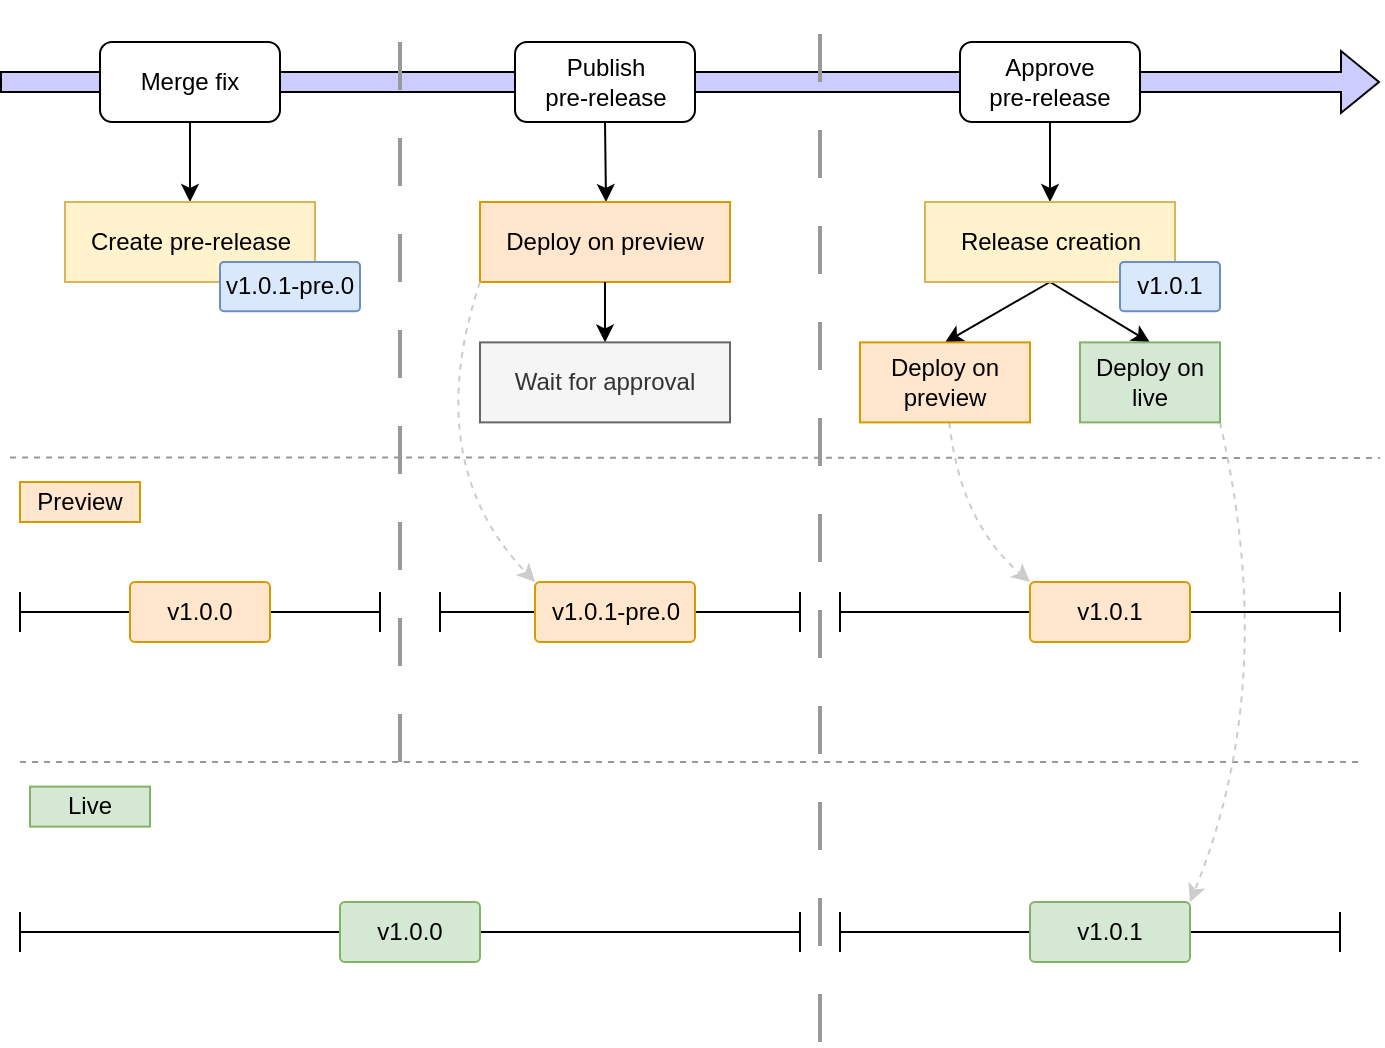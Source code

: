 <mxfile version="22.1.16" type="device" pages="5">
  <diagram name="fix" id="pZKc-YF5wJobyb3nDvFf">
    <mxGraphModel dx="1260" dy="651" grid="1" gridSize="10" guides="1" tooltips="1" connect="1" arrows="1" fold="1" page="1" pageScale="1" pageWidth="850" pageHeight="1100" math="0" shadow="0">
      <root>
        <mxCell id="0" />
        <mxCell id="1" parent="0" />
        <mxCell id="5cd2LB1jiimj6dj2osRP-57" value="" style="shape=flexArrow;endArrow=classic;html=1;rounded=0;fillColor=#CCCCFF;" edge="1" parent="1">
          <mxGeometry width="50" height="50" relative="1" as="geometry">
            <mxPoint x="70" y="110" as="sourcePoint" />
            <mxPoint x="760" y="110" as="targetPoint" />
          </mxGeometry>
        </mxCell>
        <mxCell id="5cd2LB1jiimj6dj2osRP-28" value="Merge fix" style="rounded=1;whiteSpace=wrap;html=1;" vertex="1" parent="1">
          <mxGeometry x="120.0" y="90" width="90" height="40" as="geometry" />
        </mxCell>
        <mxCell id="5cd2LB1jiimj6dj2osRP-29" value="" style="endArrow=classic;html=1;rounded=0;exitX=0.5;exitY=1;exitDx=0;exitDy=0;entryX=0.5;entryY=0;entryDx=0;entryDy=0;" edge="1" parent="1" source="5cd2LB1jiimj6dj2osRP-28" target="5cd2LB1jiimj6dj2osRP-30">
          <mxGeometry width="50" height="50" relative="1" as="geometry">
            <mxPoint x="430" y="370" as="sourcePoint" />
            <mxPoint x="190" y="170" as="targetPoint" />
          </mxGeometry>
        </mxCell>
        <mxCell id="5cd2LB1jiimj6dj2osRP-32" value="" style="endArrow=none;html=1;rounded=0;strokeColor=#999999;dashed=1;" edge="1" parent="1">
          <mxGeometry width="50" height="50" relative="1" as="geometry">
            <mxPoint x="75" y="297.69" as="sourcePoint" />
            <mxPoint x="760" y="298" as="targetPoint" />
          </mxGeometry>
        </mxCell>
        <mxCell id="5cd2LB1jiimj6dj2osRP-34" value="Preview" style="rounded=0;whiteSpace=wrap;html=1;fillColor=#ffe6cc;strokeColor=#d79b00;" vertex="1" parent="1">
          <mxGeometry x="80" y="310" width="60" height="20" as="geometry" />
        </mxCell>
        <mxCell id="5cd2LB1jiimj6dj2osRP-35" value="" style="endArrow=none;html=1;rounded=0;strokeColor=#999999;dashed=1;" edge="1" parent="1">
          <mxGeometry width="50" height="50" relative="1" as="geometry">
            <mxPoint x="80" y="450" as="sourcePoint" />
            <mxPoint x="750" y="450" as="targetPoint" />
          </mxGeometry>
        </mxCell>
        <mxCell id="5cd2LB1jiimj6dj2osRP-36" value="Live" style="rounded=0;whiteSpace=wrap;html=1;fillColor=#d5e8d4;strokeColor=#82b366;" vertex="1" parent="1">
          <mxGeometry x="85" y="462.31" width="60" height="20" as="geometry" />
        </mxCell>
        <mxCell id="5cd2LB1jiimj6dj2osRP-37" value="Publish&lt;br&gt;pre-release" style="rounded=1;whiteSpace=wrap;html=1;" vertex="1" parent="1">
          <mxGeometry x="327.5" y="90" width="90" height="40" as="geometry" />
        </mxCell>
        <mxCell id="5cd2LB1jiimj6dj2osRP-38" value="" style="endArrow=none;dashed=1;html=1;dashPattern=12 12;strokeWidth=2;rounded=0;strokeColor=#999999;" edge="1" parent="1">
          <mxGeometry width="50" height="50" relative="1" as="geometry">
            <mxPoint x="270" y="450" as="sourcePoint" />
            <mxPoint x="270" y="80" as="targetPoint" />
          </mxGeometry>
        </mxCell>
        <mxCell id="5cd2LB1jiimj6dj2osRP-40" value="" style="endArrow=classic;html=1;rounded=0;exitX=0.5;exitY=1;exitDx=0;exitDy=0;" edge="1" parent="1" source="5cd2LB1jiimj6dj2osRP-37">
          <mxGeometry width="50" height="50" relative="1" as="geometry">
            <mxPoint x="372.02" y="176.51" as="sourcePoint" />
            <mxPoint x="373" y="170" as="targetPoint" />
          </mxGeometry>
        </mxCell>
        <mxCell id="5cd2LB1jiimj6dj2osRP-41" value="Deploy on preview" style="rounded=0;whiteSpace=wrap;html=1;fillColor=#ffe6cc;strokeColor=#d79b00;" vertex="1" parent="1">
          <mxGeometry x="310" y="170" width="125" height="40" as="geometry" />
        </mxCell>
        <mxCell id="5cd2LB1jiimj6dj2osRP-48" value="" style="endArrow=classic;html=1;rounded=0;exitX=0.5;exitY=1;exitDx=0;exitDy=0;entryX=0.5;entryY=0;entryDx=0;entryDy=0;" edge="1" parent="1" source="5cd2LB1jiimj6dj2osRP-41" target="5cd2LB1jiimj6dj2osRP-49">
          <mxGeometry width="50" height="50" relative="1" as="geometry">
            <mxPoint x="372.07" y="220" as="sourcePoint" />
            <mxPoint x="390" y="230" as="targetPoint" />
          </mxGeometry>
        </mxCell>
        <mxCell id="5cd2LB1jiimj6dj2osRP-49" value="Wait for approval" style="rounded=0;whiteSpace=wrap;html=1;fillColor=#f5f5f5;strokeColor=#666666;fontColor=#333333;" vertex="1" parent="1">
          <mxGeometry x="310" y="240.19" width="125" height="40" as="geometry" />
        </mxCell>
        <mxCell id="5cd2LB1jiimj6dj2osRP-51" value="" style="endArrow=classic;html=1;rounded=0;entryX=0;entryY=0;entryDx=0;entryDy=0;exitX=0;exitY=1;exitDx=0;exitDy=0;curved=1;strokeColor=#CCCCCC;dashed=1;" edge="1" parent="1" source="5cd2LB1jiimj6dj2osRP-41" target="5cd2LB1jiimj6dj2osRP-39">
          <mxGeometry width="50" height="50" relative="1" as="geometry">
            <mxPoint x="420" y="350" as="sourcePoint" />
            <mxPoint x="470" y="300" as="targetPoint" />
            <Array as="points">
              <mxPoint x="280" y="300" />
            </Array>
          </mxGeometry>
        </mxCell>
        <mxCell id="5cd2LB1jiimj6dj2osRP-52" value="" style="endArrow=none;dashed=1;html=1;dashPattern=12 12;strokeWidth=2;rounded=0;strokeColor=#999999;" edge="1" parent="1">
          <mxGeometry width="50" height="50" relative="1" as="geometry">
            <mxPoint x="480" y="590" as="sourcePoint" />
            <mxPoint x="480" y="70" as="targetPoint" />
          </mxGeometry>
        </mxCell>
        <mxCell id="5cd2LB1jiimj6dj2osRP-64" style="rounded=0;orthogonalLoop=1;jettySize=auto;html=1;exitX=0.5;exitY=1;exitDx=0;exitDy=0;entryX=0.5;entryY=0;entryDx=0;entryDy=0;" edge="1" parent="1" source="5cd2LB1jiimj6dj2osRP-54" target="5cd2LB1jiimj6dj2osRP-58">
          <mxGeometry relative="1" as="geometry" />
        </mxCell>
        <mxCell id="5cd2LB1jiimj6dj2osRP-54" value="Approve&lt;br&gt;pre-release" style="rounded=1;whiteSpace=wrap;html=1;" vertex="1" parent="1">
          <mxGeometry x="550" y="90" width="90" height="40" as="geometry" />
        </mxCell>
        <mxCell id="5cd2LB1jiimj6dj2osRP-62" style="rounded=0;orthogonalLoop=1;jettySize=auto;html=1;exitX=0.5;exitY=1;exitDx=0;exitDy=0;entryX=0.5;entryY=0;entryDx=0;entryDy=0;" edge="1" parent="1" source="5cd2LB1jiimj6dj2osRP-58" target="5cd2LB1jiimj6dj2osRP-60">
          <mxGeometry relative="1" as="geometry" />
        </mxCell>
        <mxCell id="5cd2LB1jiimj6dj2osRP-63" style="rounded=0;orthogonalLoop=1;jettySize=auto;html=1;exitX=0.5;exitY=1;exitDx=0;exitDy=0;entryX=0.5;entryY=0;entryDx=0;entryDy=0;" edge="1" parent="1" source="5cd2LB1jiimj6dj2osRP-58" target="5cd2LB1jiimj6dj2osRP-61">
          <mxGeometry relative="1" as="geometry" />
        </mxCell>
        <mxCell id="5cd2LB1jiimj6dj2osRP-75" style="rounded=0;orthogonalLoop=1;jettySize=auto;html=1;entryX=0;entryY=0;entryDx=0;entryDy=0;dashed=1;curved=1;strokeColor=#CCCCCC;" edge="1" parent="1" source="5cd2LB1jiimj6dj2osRP-60" target="5cd2LB1jiimj6dj2osRP-66">
          <mxGeometry relative="1" as="geometry">
            <Array as="points">
              <mxPoint x="550" y="330" />
            </Array>
          </mxGeometry>
        </mxCell>
        <mxCell id="5cd2LB1jiimj6dj2osRP-60" value="Deploy on preview" style="rounded=0;whiteSpace=wrap;html=1;fillColor=#ffe6cc;strokeColor=#d79b00;" vertex="1" parent="1">
          <mxGeometry x="500" y="240.19" width="85" height="40" as="geometry" />
        </mxCell>
        <mxCell id="5cd2LB1jiimj6dj2osRP-76" style="rounded=0;orthogonalLoop=1;jettySize=auto;html=1;exitX=1;exitY=1;exitDx=0;exitDy=0;entryX=1;entryY=0;entryDx=0;entryDy=0;dashed=1;curved=1;strokeColor=#CCCCCC;" edge="1" parent="1" source="5cd2LB1jiimj6dj2osRP-61" target="5cd2LB1jiimj6dj2osRP-74">
          <mxGeometry relative="1" as="geometry">
            <Array as="points">
              <mxPoint x="710" y="410" />
            </Array>
          </mxGeometry>
        </mxCell>
        <mxCell id="5cd2LB1jiimj6dj2osRP-61" value="Deploy on live" style="rounded=0;whiteSpace=wrap;html=1;fillColor=#d5e8d4;strokeColor=#82b366;" vertex="1" parent="1">
          <mxGeometry x="610" y="240.19" width="70" height="40" as="geometry" />
        </mxCell>
        <mxCell id="5cd2LB1jiimj6dj2osRP-67" value="" style="group" vertex="1" connectable="0" parent="1">
          <mxGeometry x="80" y="520" width="390" height="30" as="geometry" />
        </mxCell>
        <mxCell id="5cd2LB1jiimj6dj2osRP-47" value="" style="shape=crossbar;whiteSpace=wrap;html=1;rounded=1;" vertex="1" parent="5cd2LB1jiimj6dj2osRP-67">
          <mxGeometry y="5" width="390" height="20" as="geometry" />
        </mxCell>
        <mxCell id="5cd2LB1jiimj6dj2osRP-42" value="v1.0.0" style="rounded=1;whiteSpace=wrap;html=1;arcSize=8;rotation=0;fillColor=#d5e8d4;strokeColor=#82b366;" vertex="1" parent="5cd2LB1jiimj6dj2osRP-67">
          <mxGeometry x="160" width="70" height="30" as="geometry" />
        </mxCell>
        <mxCell id="5cd2LB1jiimj6dj2osRP-71" value="" style="group" vertex="1" connectable="0" parent="1">
          <mxGeometry x="490" y="360" width="250" height="30" as="geometry" />
        </mxCell>
        <mxCell id="5cd2LB1jiimj6dj2osRP-65" value="" style="shape=crossbar;whiteSpace=wrap;html=1;rounded=1;" vertex="1" parent="5cd2LB1jiimj6dj2osRP-71">
          <mxGeometry y="5" width="250" height="20" as="geometry" />
        </mxCell>
        <mxCell id="5cd2LB1jiimj6dj2osRP-66" value="v1.0.1" style="rounded=1;whiteSpace=wrap;html=1;arcSize=8;rotation=0;fillColor=#ffe6cc;strokeColor=#d79b00;" vertex="1" parent="5cd2LB1jiimj6dj2osRP-71">
          <mxGeometry x="95" width="80" height="30" as="geometry" />
        </mxCell>
        <mxCell id="5cd2LB1jiimj6dj2osRP-72" value="" style="group" vertex="1" connectable="0" parent="1">
          <mxGeometry x="490" y="520" width="250" height="30" as="geometry" />
        </mxCell>
        <mxCell id="5cd2LB1jiimj6dj2osRP-73" value="" style="shape=crossbar;whiteSpace=wrap;html=1;rounded=1;" vertex="1" parent="5cd2LB1jiimj6dj2osRP-72">
          <mxGeometry y="5" width="250" height="20" as="geometry" />
        </mxCell>
        <mxCell id="5cd2LB1jiimj6dj2osRP-74" value="v1.0.1" style="rounded=1;whiteSpace=wrap;html=1;arcSize=8;rotation=0;fillColor=#d5e8d4;strokeColor=#82b366;" vertex="1" parent="5cd2LB1jiimj6dj2osRP-72">
          <mxGeometry x="95" width="80" height="30" as="geometry" />
        </mxCell>
        <mxCell id="QiLWeh3rhh1vCK5693KF-1" value="" style="group" vertex="1" connectable="0" parent="1">
          <mxGeometry x="290" y="360" width="180" height="30" as="geometry" />
        </mxCell>
        <mxCell id="5cd2LB1jiimj6dj2osRP-53" value="" style="shape=crossbar;whiteSpace=wrap;html=1;rounded=1;" vertex="1" parent="QiLWeh3rhh1vCK5693KF-1">
          <mxGeometry y="5" width="180" height="20" as="geometry" />
        </mxCell>
        <mxCell id="5cd2LB1jiimj6dj2osRP-39" value="v1.0.1-pre.0" style="rounded=1;whiteSpace=wrap;html=1;arcSize=8;rotation=0;fillColor=#ffe6cc;strokeColor=#d79b00;" vertex="1" parent="QiLWeh3rhh1vCK5693KF-1">
          <mxGeometry x="47.5" width="80" height="30" as="geometry" />
        </mxCell>
        <mxCell id="QiLWeh3rhh1vCK5693KF-2" value="" style="group" vertex="1" connectable="0" parent="1">
          <mxGeometry x="80" y="360" width="180" height="30" as="geometry" />
        </mxCell>
        <mxCell id="5cd2LB1jiimj6dj2osRP-45" value="" style="shape=crossbar;whiteSpace=wrap;html=1;rounded=1;" vertex="1" parent="QiLWeh3rhh1vCK5693KF-2">
          <mxGeometry y="5" width="180" height="20" as="geometry" />
        </mxCell>
        <mxCell id="5cd2LB1jiimj6dj2osRP-31" value="v1.0.0" style="rounded=1;whiteSpace=wrap;html=1;arcSize=8;rotation=0;fillColor=#ffe6cc;strokeColor=#d79b00;" vertex="1" parent="QiLWeh3rhh1vCK5693KF-2">
          <mxGeometry x="55" width="70" height="30" as="geometry" />
        </mxCell>
        <mxCell id="QiLWeh3rhh1vCK5693KF-3" value="" style="group" vertex="1" connectable="0" parent="1">
          <mxGeometry x="102.5" y="170" width="147.5" height="54.62" as="geometry" />
        </mxCell>
        <mxCell id="5cd2LB1jiimj6dj2osRP-30" value="Create pre-release" style="rounded=0;whiteSpace=wrap;html=1;fillColor=#fff2cc;strokeColor=#d6b656;" vertex="1" parent="QiLWeh3rhh1vCK5693KF-3">
          <mxGeometry width="125" height="40" as="geometry" />
        </mxCell>
        <mxCell id="5cd2LB1jiimj6dj2osRP-33" value="v1.0.1-pre.0" style="rounded=1;whiteSpace=wrap;html=1;arcSize=8;rotation=0;fillColor=#dae8fc;strokeColor=#6c8ebf;" vertex="1" parent="QiLWeh3rhh1vCK5693KF-3">
          <mxGeometry x="77.5" y="30" width="70" height="24.62" as="geometry" />
        </mxCell>
        <mxCell id="QiLWeh3rhh1vCK5693KF-4" value="" style="group" vertex="1" connectable="0" parent="1">
          <mxGeometry x="532.5" y="170" width="147.5" height="54.62" as="geometry" />
        </mxCell>
        <mxCell id="5cd2LB1jiimj6dj2osRP-58" value="Release creation" style="rounded=0;whiteSpace=wrap;html=1;fillColor=#fff2cc;strokeColor=#d6b656;" vertex="1" parent="QiLWeh3rhh1vCK5693KF-4">
          <mxGeometry width="125" height="40" as="geometry" />
        </mxCell>
        <mxCell id="5cd2LB1jiimj6dj2osRP-59" value="v1.0.1" style="rounded=1;whiteSpace=wrap;html=1;arcSize=8;rotation=0;fillColor=#dae8fc;strokeColor=#6c8ebf;" vertex="1" parent="QiLWeh3rhh1vCK5693KF-4">
          <mxGeometry x="97.5" y="30" width="50" height="24.62" as="geometry" />
        </mxCell>
      </root>
    </mxGraphModel>
  </diagram>
  <diagram id="2L8MjhIsjydz6ORR8fdf" name="feature">
    <mxGraphModel dx="1205" dy="623" grid="1" gridSize="10" guides="1" tooltips="1" connect="1" arrows="1" fold="1" page="1" pageScale="1" pageWidth="850" pageHeight="1100" math="0" shadow="0">
      <root>
        <mxCell id="0" />
        <mxCell id="1" parent="0" />
        <mxCell id="0zvie3G6v1eaCCdzBdob-1" value="" style="shape=flexArrow;endArrow=classic;html=1;rounded=0;fillColor=#CCCCFF;" edge="1" parent="1">
          <mxGeometry width="50" height="50" relative="1" as="geometry">
            <mxPoint x="70" y="110" as="sourcePoint" />
            <mxPoint x="760" y="110" as="targetPoint" />
          </mxGeometry>
        </mxCell>
        <mxCell id="0zvie3G6v1eaCCdzBdob-2" value="Merge feature" style="rounded=1;whiteSpace=wrap;html=1;" vertex="1" parent="1">
          <mxGeometry x="120.0" y="90" width="90" height="40" as="geometry" />
        </mxCell>
        <mxCell id="0zvie3G6v1eaCCdzBdob-3" value="" style="endArrow=classic;html=1;rounded=0;exitX=0.5;exitY=1;exitDx=0;exitDy=0;entryX=0.5;entryY=0;entryDx=0;entryDy=0;" edge="1" parent="1" source="0zvie3G6v1eaCCdzBdob-2" target="0zvie3G6v1eaCCdzBdob-40">
          <mxGeometry width="50" height="50" relative="1" as="geometry">
            <mxPoint x="430" y="370" as="sourcePoint" />
            <mxPoint x="190" y="170" as="targetPoint" />
          </mxGeometry>
        </mxCell>
        <mxCell id="0zvie3G6v1eaCCdzBdob-4" value="" style="endArrow=none;html=1;rounded=0;strokeColor=#999999;dashed=1;" edge="1" parent="1">
          <mxGeometry width="50" height="50" relative="1" as="geometry">
            <mxPoint x="75" y="297.69" as="sourcePoint" />
            <mxPoint x="760" y="298" as="targetPoint" />
          </mxGeometry>
        </mxCell>
        <mxCell id="0zvie3G6v1eaCCdzBdob-5" value="Preview" style="rounded=0;whiteSpace=wrap;html=1;fillColor=#ffe6cc;strokeColor=#d79b00;" vertex="1" parent="1">
          <mxGeometry x="80" y="310" width="60" height="20" as="geometry" />
        </mxCell>
        <mxCell id="0zvie3G6v1eaCCdzBdob-6" value="" style="endArrow=none;html=1;rounded=0;strokeColor=#999999;dashed=1;" edge="1" parent="1">
          <mxGeometry width="50" height="50" relative="1" as="geometry">
            <mxPoint x="80" y="450" as="sourcePoint" />
            <mxPoint x="750" y="450" as="targetPoint" />
          </mxGeometry>
        </mxCell>
        <mxCell id="0zvie3G6v1eaCCdzBdob-7" value="Live" style="rounded=0;whiteSpace=wrap;html=1;fillColor=#d5e8d4;strokeColor=#82b366;" vertex="1" parent="1">
          <mxGeometry x="85" y="462.31" width="60" height="20" as="geometry" />
        </mxCell>
        <mxCell id="0zvie3G6v1eaCCdzBdob-8" value="Publish&lt;br&gt;pre-release" style="rounded=1;whiteSpace=wrap;html=1;" vertex="1" parent="1">
          <mxGeometry x="327.5" y="90" width="90" height="40" as="geometry" />
        </mxCell>
        <mxCell id="0zvie3G6v1eaCCdzBdob-9" value="" style="endArrow=none;dashed=1;html=1;dashPattern=12 12;strokeWidth=2;rounded=0;strokeColor=#999999;" edge="1" parent="1">
          <mxGeometry width="50" height="50" relative="1" as="geometry">
            <mxPoint x="270" y="450" as="sourcePoint" />
            <mxPoint x="270" y="80" as="targetPoint" />
          </mxGeometry>
        </mxCell>
        <mxCell id="0zvie3G6v1eaCCdzBdob-10" value="" style="endArrow=classic;html=1;rounded=0;exitX=0.5;exitY=1;exitDx=0;exitDy=0;" edge="1" parent="1" source="0zvie3G6v1eaCCdzBdob-8">
          <mxGeometry width="50" height="50" relative="1" as="geometry">
            <mxPoint x="372.02" y="176.51" as="sourcePoint" />
            <mxPoint x="373" y="170" as="targetPoint" />
          </mxGeometry>
        </mxCell>
        <mxCell id="0zvie3G6v1eaCCdzBdob-11" value="Deploy on preview" style="rounded=0;whiteSpace=wrap;html=1;fillColor=#ffe6cc;strokeColor=#d79b00;" vertex="1" parent="1">
          <mxGeometry x="310" y="170" width="125" height="40" as="geometry" />
        </mxCell>
        <mxCell id="0zvie3G6v1eaCCdzBdob-12" value="" style="endArrow=classic;html=1;rounded=0;exitX=0.5;exitY=1;exitDx=0;exitDy=0;entryX=0.5;entryY=0;entryDx=0;entryDy=0;" edge="1" parent="1" source="0zvie3G6v1eaCCdzBdob-11" target="0zvie3G6v1eaCCdzBdob-13">
          <mxGeometry width="50" height="50" relative="1" as="geometry">
            <mxPoint x="372.07" y="220" as="sourcePoint" />
            <mxPoint x="390" y="230" as="targetPoint" />
          </mxGeometry>
        </mxCell>
        <mxCell id="0zvie3G6v1eaCCdzBdob-13" value="Wait for approval" style="rounded=0;whiteSpace=wrap;html=1;fillColor=#f5f5f5;strokeColor=#666666;fontColor=#333333;" vertex="1" parent="1">
          <mxGeometry x="310" y="240.19" width="125" height="40" as="geometry" />
        </mxCell>
        <mxCell id="0zvie3G6v1eaCCdzBdob-14" value="" style="endArrow=classic;html=1;rounded=0;entryX=0;entryY=0;entryDx=0;entryDy=0;exitX=0;exitY=1;exitDx=0;exitDy=0;curved=1;strokeColor=#CCCCCC;dashed=1;" edge="1" parent="1" source="0zvie3G6v1eaCCdzBdob-11" target="0zvie3G6v1eaCCdzBdob-35">
          <mxGeometry width="50" height="50" relative="1" as="geometry">
            <mxPoint x="420" y="350" as="sourcePoint" />
            <mxPoint x="470" y="300" as="targetPoint" />
            <Array as="points">
              <mxPoint x="280" y="300" />
            </Array>
          </mxGeometry>
        </mxCell>
        <mxCell id="0zvie3G6v1eaCCdzBdob-15" value="" style="endArrow=none;dashed=1;html=1;dashPattern=12 12;strokeWidth=2;rounded=0;strokeColor=#999999;" edge="1" parent="1">
          <mxGeometry width="50" height="50" relative="1" as="geometry">
            <mxPoint x="480" y="590" as="sourcePoint" />
            <mxPoint x="480" y="70" as="targetPoint" />
          </mxGeometry>
        </mxCell>
        <mxCell id="0zvie3G6v1eaCCdzBdob-16" style="rounded=0;orthogonalLoop=1;jettySize=auto;html=1;exitX=0.5;exitY=1;exitDx=0;exitDy=0;entryX=0.5;entryY=0;entryDx=0;entryDy=0;" edge="1" parent="1" source="0zvie3G6v1eaCCdzBdob-17" target="0zvie3G6v1eaCCdzBdob-43">
          <mxGeometry relative="1" as="geometry" />
        </mxCell>
        <mxCell id="0zvie3G6v1eaCCdzBdob-17" value="Approve&lt;br&gt;pre-release" style="rounded=1;whiteSpace=wrap;html=1;" vertex="1" parent="1">
          <mxGeometry x="550" y="90" width="90" height="40" as="geometry" />
        </mxCell>
        <mxCell id="0zvie3G6v1eaCCdzBdob-18" style="rounded=0;orthogonalLoop=1;jettySize=auto;html=1;exitX=0.5;exitY=1;exitDx=0;exitDy=0;entryX=0.5;entryY=0;entryDx=0;entryDy=0;" edge="1" parent="1" source="0zvie3G6v1eaCCdzBdob-43" target="0zvie3G6v1eaCCdzBdob-21">
          <mxGeometry relative="1" as="geometry" />
        </mxCell>
        <mxCell id="0zvie3G6v1eaCCdzBdob-19" style="rounded=0;orthogonalLoop=1;jettySize=auto;html=1;exitX=0.5;exitY=1;exitDx=0;exitDy=0;entryX=0.5;entryY=0;entryDx=0;entryDy=0;" edge="1" parent="1" source="0zvie3G6v1eaCCdzBdob-43" target="0zvie3G6v1eaCCdzBdob-23">
          <mxGeometry relative="1" as="geometry" />
        </mxCell>
        <mxCell id="0zvie3G6v1eaCCdzBdob-20" style="rounded=0;orthogonalLoop=1;jettySize=auto;html=1;entryX=0;entryY=0;entryDx=0;entryDy=0;dashed=1;curved=1;strokeColor=#CCCCCC;" edge="1" parent="1" source="0zvie3G6v1eaCCdzBdob-21" target="0zvie3G6v1eaCCdzBdob-29">
          <mxGeometry relative="1" as="geometry">
            <Array as="points">
              <mxPoint x="550" y="330" />
            </Array>
          </mxGeometry>
        </mxCell>
        <mxCell id="0zvie3G6v1eaCCdzBdob-21" value="Deploy on preview" style="rounded=0;whiteSpace=wrap;html=1;fillColor=#ffe6cc;strokeColor=#d79b00;" vertex="1" parent="1">
          <mxGeometry x="500" y="240.19" width="85" height="40" as="geometry" />
        </mxCell>
        <mxCell id="0zvie3G6v1eaCCdzBdob-22" style="rounded=0;orthogonalLoop=1;jettySize=auto;html=1;exitX=1;exitY=1;exitDx=0;exitDy=0;entryX=1;entryY=0;entryDx=0;entryDy=0;dashed=1;curved=1;strokeColor=#CCCCCC;" edge="1" parent="1" source="0zvie3G6v1eaCCdzBdob-23" target="0zvie3G6v1eaCCdzBdob-32">
          <mxGeometry relative="1" as="geometry">
            <Array as="points">
              <mxPoint x="710" y="410" />
            </Array>
          </mxGeometry>
        </mxCell>
        <mxCell id="0zvie3G6v1eaCCdzBdob-23" value="Deploy on live" style="rounded=0;whiteSpace=wrap;html=1;fillColor=#d5e8d4;strokeColor=#82b366;" vertex="1" parent="1">
          <mxGeometry x="610" y="240.19" width="70" height="40" as="geometry" />
        </mxCell>
        <mxCell id="0zvie3G6v1eaCCdzBdob-24" value="" style="group;arcSize=12;" vertex="1" connectable="0" parent="1">
          <mxGeometry x="80" y="520" width="390" height="30" as="geometry" />
        </mxCell>
        <mxCell id="0zvie3G6v1eaCCdzBdob-25" value="" style="shape=crossbar;whiteSpace=wrap;html=1;rounded=1;" vertex="1" parent="0zvie3G6v1eaCCdzBdob-24">
          <mxGeometry y="5" width="390" height="20" as="geometry" />
        </mxCell>
        <mxCell id="0zvie3G6v1eaCCdzBdob-26" value="v1.0.0" style="rounded=1;whiteSpace=wrap;html=1;arcSize=8;rotation=0;fillColor=#d5e8d4;strokeColor=#82b366;" vertex="1" parent="0zvie3G6v1eaCCdzBdob-24">
          <mxGeometry x="160" width="70" height="30" as="geometry" />
        </mxCell>
        <mxCell id="0zvie3G6v1eaCCdzBdob-27" value="" style="group" vertex="1" connectable="0" parent="1">
          <mxGeometry x="490" y="360" width="250" height="30" as="geometry" />
        </mxCell>
        <mxCell id="0zvie3G6v1eaCCdzBdob-28" value="" style="shape=crossbar;whiteSpace=wrap;html=1;rounded=1;" vertex="1" parent="0zvie3G6v1eaCCdzBdob-27">
          <mxGeometry y="5" width="250" height="20" as="geometry" />
        </mxCell>
        <mxCell id="0zvie3G6v1eaCCdzBdob-29" value="v1.1.0" style="rounded=1;whiteSpace=wrap;html=1;arcSize=8;rotation=0;fillColor=#ffe6cc;strokeColor=#d79b00;" vertex="1" parent="0zvie3G6v1eaCCdzBdob-27">
          <mxGeometry x="95" width="80" height="30" as="geometry" />
        </mxCell>
        <mxCell id="0zvie3G6v1eaCCdzBdob-30" value="" style="group" vertex="1" connectable="0" parent="1">
          <mxGeometry x="490" y="520" width="250" height="30" as="geometry" />
        </mxCell>
        <mxCell id="0zvie3G6v1eaCCdzBdob-31" value="" style="shape=crossbar;whiteSpace=wrap;html=1;rounded=1;" vertex="1" parent="0zvie3G6v1eaCCdzBdob-30">
          <mxGeometry y="5" width="250" height="20" as="geometry" />
        </mxCell>
        <mxCell id="0zvie3G6v1eaCCdzBdob-32" value="v1.1.0" style="rounded=1;whiteSpace=wrap;html=1;arcSize=8;rotation=0;fillColor=#d5e8d4;strokeColor=#82b366;" vertex="1" parent="0zvie3G6v1eaCCdzBdob-30">
          <mxGeometry x="95" width="80" height="30" as="geometry" />
        </mxCell>
        <mxCell id="0zvie3G6v1eaCCdzBdob-33" value="" style="group" vertex="1" connectable="0" parent="1">
          <mxGeometry x="290" y="360" width="180" height="30" as="geometry" />
        </mxCell>
        <mxCell id="0zvie3G6v1eaCCdzBdob-34" value="" style="shape=crossbar;whiteSpace=wrap;html=1;rounded=1;" vertex="1" parent="0zvie3G6v1eaCCdzBdob-33">
          <mxGeometry y="5" width="180" height="20" as="geometry" />
        </mxCell>
        <mxCell id="0zvie3G6v1eaCCdzBdob-35" value="v1.1.0-pre.0" style="rounded=1;whiteSpace=wrap;html=1;arcSize=8;rotation=0;fillColor=#ffe6cc;strokeColor=#d79b00;" vertex="1" parent="0zvie3G6v1eaCCdzBdob-33">
          <mxGeometry x="47.5" width="80" height="30" as="geometry" />
        </mxCell>
        <mxCell id="0zvie3G6v1eaCCdzBdob-36" value="" style="group" vertex="1" connectable="0" parent="1">
          <mxGeometry x="80" y="360" width="180" height="30" as="geometry" />
        </mxCell>
        <mxCell id="0zvie3G6v1eaCCdzBdob-37" value="" style="shape=crossbar;whiteSpace=wrap;html=1;rounded=1;" vertex="1" parent="0zvie3G6v1eaCCdzBdob-36">
          <mxGeometry y="5" width="180" height="20" as="geometry" />
        </mxCell>
        <mxCell id="0zvie3G6v1eaCCdzBdob-38" value="v1.0.0" style="rounded=1;whiteSpace=wrap;html=1;arcSize=8;rotation=0;fillColor=#ffe6cc;strokeColor=#d79b00;" vertex="1" parent="0zvie3G6v1eaCCdzBdob-36">
          <mxGeometry x="55" width="70" height="30" as="geometry" />
        </mxCell>
        <mxCell id="0zvie3G6v1eaCCdzBdob-39" value="" style="group" vertex="1" connectable="0" parent="1">
          <mxGeometry x="102.5" y="170" width="147.5" height="54.62" as="geometry" />
        </mxCell>
        <mxCell id="0zvie3G6v1eaCCdzBdob-40" value="Create pre-release" style="rounded=0;whiteSpace=wrap;html=1;fillColor=#fff2cc;strokeColor=#d6b656;" vertex="1" parent="0zvie3G6v1eaCCdzBdob-39">
          <mxGeometry width="125" height="40" as="geometry" />
        </mxCell>
        <mxCell id="0zvie3G6v1eaCCdzBdob-41" value="v1.1.0-pre.0" style="rounded=1;whiteSpace=wrap;html=1;arcSize=8;rotation=0;fillColor=#dae8fc;strokeColor=#6c8ebf;" vertex="1" parent="0zvie3G6v1eaCCdzBdob-39">
          <mxGeometry x="77.5" y="30" width="70" height="24.62" as="geometry" />
        </mxCell>
        <mxCell id="0zvie3G6v1eaCCdzBdob-42" value="" style="group" vertex="1" connectable="0" parent="1">
          <mxGeometry x="532.5" y="170" width="147.5" height="54.62" as="geometry" />
        </mxCell>
        <mxCell id="0zvie3G6v1eaCCdzBdob-43" value="Release creation" style="rounded=0;whiteSpace=wrap;html=1;fillColor=#fff2cc;strokeColor=#d6b656;" vertex="1" parent="0zvie3G6v1eaCCdzBdob-42">
          <mxGeometry width="125" height="40" as="geometry" />
        </mxCell>
        <mxCell id="0zvie3G6v1eaCCdzBdob-44" value="v1.1.0" style="rounded=1;whiteSpace=wrap;html=1;arcSize=8;rotation=0;fillColor=#dae8fc;strokeColor=#6c8ebf;" vertex="1" parent="0zvie3G6v1eaCCdzBdob-42">
          <mxGeometry x="97.5" y="30" width="50" height="24.62" as="geometry" />
        </mxCell>
      </root>
    </mxGraphModel>
  </diagram>
  <diagram id="Sou7Y3nckNsxvQmmGEtb" name="fix then feature">
    <mxGraphModel dx="1540" dy="796" grid="1" gridSize="10" guides="1" tooltips="1" connect="1" arrows="1" fold="1" page="1" pageScale="1" pageWidth="850" pageHeight="1100" math="0" shadow="0">
      <root>
        <mxCell id="0" />
        <mxCell id="1" parent="0" />
        <mxCell id="I6OJyfYU7SBkb0R3gnMq-1" value="" style="shape=flexArrow;endArrow=classic;html=1;rounded=0;fillColor=#CCCCFF;" edge="1" parent="1">
          <mxGeometry width="50" height="50" relative="1" as="geometry">
            <mxPoint x="10" y="110" as="sourcePoint" />
            <mxPoint x="830" y="110" as="targetPoint" />
          </mxGeometry>
        </mxCell>
        <mxCell id="I6OJyfYU7SBkb0R3gnMq-2" value="Merge fix" style="rounded=1;whiteSpace=wrap;html=1;" vertex="1" parent="1">
          <mxGeometry x="60.0" y="90" width="90" height="40" as="geometry" />
        </mxCell>
        <mxCell id="I6OJyfYU7SBkb0R3gnMq-3" value="" style="endArrow=classic;html=1;rounded=0;exitX=0.5;exitY=1;exitDx=0;exitDy=0;entryX=0.5;entryY=0;entryDx=0;entryDy=0;" edge="1" parent="1" source="I6OJyfYU7SBkb0R3gnMq-2" target="I6OJyfYU7SBkb0R3gnMq-40">
          <mxGeometry width="50" height="50" relative="1" as="geometry">
            <mxPoint x="370" y="370" as="sourcePoint" />
            <mxPoint x="130" y="170" as="targetPoint" />
          </mxGeometry>
        </mxCell>
        <mxCell id="I6OJyfYU7SBkb0R3gnMq-4" value="" style="endArrow=none;html=1;rounded=0;strokeColor=#999999;dashed=1;" edge="1" parent="1">
          <mxGeometry width="50" height="50" relative="1" as="geometry">
            <mxPoint x="15" y="297.69" as="sourcePoint" />
            <mxPoint x="830" y="298" as="targetPoint" />
          </mxGeometry>
        </mxCell>
        <mxCell id="I6OJyfYU7SBkb0R3gnMq-5" value="Preview" style="rounded=0;whiteSpace=wrap;html=1;fillColor=#ffe6cc;strokeColor=#d79b00;" vertex="1" parent="1">
          <mxGeometry x="20" y="310" width="60" height="20" as="geometry" />
        </mxCell>
        <mxCell id="I6OJyfYU7SBkb0R3gnMq-6" value="" style="endArrow=none;html=1;rounded=0;strokeColor=#999999;dashed=1;" edge="1" parent="1">
          <mxGeometry width="50" height="50" relative="1" as="geometry">
            <mxPoint x="20" y="450" as="sourcePoint" />
            <mxPoint x="830" y="450" as="targetPoint" />
          </mxGeometry>
        </mxCell>
        <mxCell id="I6OJyfYU7SBkb0R3gnMq-7" value="Live" style="rounded=0;whiteSpace=wrap;html=1;fillColor=#d5e8d4;strokeColor=#82b366;" vertex="1" parent="1">
          <mxGeometry x="25" y="462.31" width="60" height="20" as="geometry" />
        </mxCell>
        <mxCell id="I6OJyfYU7SBkb0R3gnMq-8" value="Publish&lt;br&gt;pre-release" style="rounded=1;whiteSpace=wrap;html=1;" vertex="1" parent="1">
          <mxGeometry x="450" y="90" width="90" height="40" as="geometry" />
        </mxCell>
        <mxCell id="I6OJyfYU7SBkb0R3gnMq-9" value="" style="endArrow=none;dashed=1;html=1;dashPattern=12 12;strokeWidth=2;rounded=0;strokeColor=#999999;" edge="1" parent="1">
          <mxGeometry width="50" height="50" relative="1" as="geometry">
            <mxPoint x="390" y="435.19" as="sourcePoint" />
            <mxPoint x="390" y="65.19" as="targetPoint" />
          </mxGeometry>
        </mxCell>
        <mxCell id="I6OJyfYU7SBkb0R3gnMq-10" value="" style="endArrow=classic;html=1;rounded=0;exitX=0.5;exitY=1;exitDx=0;exitDy=0;entryX=0.5;entryY=0;entryDx=0;entryDy=0;" edge="1" parent="1" source="I6OJyfYU7SBkb0R3gnMq-8" target="I6OJyfYU7SBkb0R3gnMq-11">
          <mxGeometry width="50" height="50" relative="1" as="geometry">
            <mxPoint x="507.02" y="166.51" as="sourcePoint" />
            <mxPoint x="508" y="160" as="targetPoint" />
          </mxGeometry>
        </mxCell>
        <mxCell id="I6OJyfYU7SBkb0R3gnMq-11" value="Deploy on preview" style="rounded=0;whiteSpace=wrap;html=1;fillColor=#ffe6cc;strokeColor=#d79b00;" vertex="1" parent="1">
          <mxGeometry x="432.5" y="170" width="125" height="40" as="geometry" />
        </mxCell>
        <mxCell id="I6OJyfYU7SBkb0R3gnMq-12" value="" style="endArrow=classic;html=1;rounded=0;exitX=0.5;exitY=1;exitDx=0;exitDy=0;entryX=0.5;entryY=0;entryDx=0;entryDy=0;" edge="1" parent="1" source="I6OJyfYU7SBkb0R3gnMq-11" target="I6OJyfYU7SBkb0R3gnMq-13">
          <mxGeometry width="50" height="50" relative="1" as="geometry">
            <mxPoint x="507.07" y="210" as="sourcePoint" />
            <mxPoint x="525" y="220" as="targetPoint" />
          </mxGeometry>
        </mxCell>
        <mxCell id="I6OJyfYU7SBkb0R3gnMq-13" value="Wait for approval" style="rounded=0;whiteSpace=wrap;html=1;fillColor=#f5f5f5;strokeColor=#666666;fontColor=#333333;" vertex="1" parent="1">
          <mxGeometry x="432.5" y="240" width="125" height="40" as="geometry" />
        </mxCell>
        <mxCell id="I6OJyfYU7SBkb0R3gnMq-14" value="" style="endArrow=classic;html=1;rounded=0;entryX=0;entryY=0;entryDx=0;entryDy=0;exitX=0;exitY=1;exitDx=0;exitDy=0;curved=1;strokeColor=#CCCCCC;dashed=1;" edge="1" parent="1" source="I6OJyfYU7SBkb0R3gnMq-11" target="I6OJyfYU7SBkb0R3gnMq-35">
          <mxGeometry width="50" height="50" relative="1" as="geometry">
            <mxPoint x="510" y="340" as="sourcePoint" />
            <mxPoint x="560" y="290" as="targetPoint" />
            <Array as="points">
              <mxPoint x="390" y="290" />
            </Array>
          </mxGeometry>
        </mxCell>
        <mxCell id="I6OJyfYU7SBkb0R3gnMq-15" value="" style="endArrow=none;dashed=1;html=1;dashPattern=12 12;strokeWidth=2;rounded=0;strokeColor=#999999;" edge="1" parent="1">
          <mxGeometry width="50" height="50" relative="1" as="geometry">
            <mxPoint x="599.71" y="580" as="sourcePoint" />
            <mxPoint x="599.71" y="60" as="targetPoint" />
          </mxGeometry>
        </mxCell>
        <mxCell id="I6OJyfYU7SBkb0R3gnMq-16" style="rounded=0;orthogonalLoop=1;jettySize=auto;html=1;exitX=0.5;exitY=1;exitDx=0;exitDy=0;entryX=0.5;entryY=0;entryDx=0;entryDy=0;" edge="1" parent="1" source="I6OJyfYU7SBkb0R3gnMq-17" target="I6OJyfYU7SBkb0R3gnMq-43">
          <mxGeometry relative="1" as="geometry" />
        </mxCell>
        <mxCell id="I6OJyfYU7SBkb0R3gnMq-17" value="Approve&lt;br&gt;pre-release" style="rounded=1;whiteSpace=wrap;html=1;" vertex="1" parent="1">
          <mxGeometry x="685" y="90" width="90" height="40" as="geometry" />
        </mxCell>
        <mxCell id="I6OJyfYU7SBkb0R3gnMq-18" style="rounded=0;orthogonalLoop=1;jettySize=auto;html=1;exitX=0.5;exitY=1;exitDx=0;exitDy=0;entryX=0.5;entryY=0;entryDx=0;entryDy=0;" edge="1" parent="1" source="I6OJyfYU7SBkb0R3gnMq-43" target="I6OJyfYU7SBkb0R3gnMq-21">
          <mxGeometry relative="1" as="geometry" />
        </mxCell>
        <mxCell id="I6OJyfYU7SBkb0R3gnMq-19" style="rounded=0;orthogonalLoop=1;jettySize=auto;html=1;exitX=0.5;exitY=1;exitDx=0;exitDy=0;entryX=0.5;entryY=0;entryDx=0;entryDy=0;" edge="1" parent="1" source="I6OJyfYU7SBkb0R3gnMq-43" target="I6OJyfYU7SBkb0R3gnMq-23">
          <mxGeometry relative="1" as="geometry" />
        </mxCell>
        <mxCell id="I6OJyfYU7SBkb0R3gnMq-20" style="rounded=0;orthogonalLoop=1;jettySize=auto;html=1;entryX=0;entryY=0;entryDx=0;entryDy=0;dashed=1;curved=1;strokeColor=#CCCCCC;" edge="1" parent="1" source="I6OJyfYU7SBkb0R3gnMq-21">
          <mxGeometry relative="1" as="geometry">
            <Array as="points">
              <mxPoint x="660" y="320" />
            </Array>
            <mxPoint x="685.0" y="365" as="targetPoint" />
          </mxGeometry>
        </mxCell>
        <mxCell id="I6OJyfYU7SBkb0R3gnMq-21" value="Deploy on preview" style="rounded=0;whiteSpace=wrap;html=1;fillColor=#ffe6cc;strokeColor=#d79b00;" vertex="1" parent="1">
          <mxGeometry x="635" y="230.19" width="85" height="40" as="geometry" />
        </mxCell>
        <mxCell id="I6OJyfYU7SBkb0R3gnMq-22" style="rounded=0;orthogonalLoop=1;jettySize=auto;html=1;exitX=1;exitY=1;exitDx=0;exitDy=0;entryX=1;entryY=0;entryDx=0;entryDy=0;dashed=1;curved=1;strokeColor=#CCCCCC;" edge="1" parent="1" source="I6OJyfYU7SBkb0R3gnMq-23" target="I6OJyfYU7SBkb0R3gnMq-32">
          <mxGeometry relative="1" as="geometry">
            <Array as="points">
              <mxPoint x="840" y="420" />
            </Array>
          </mxGeometry>
        </mxCell>
        <mxCell id="I6OJyfYU7SBkb0R3gnMq-23" value="Deploy on live" style="rounded=0;whiteSpace=wrap;html=1;fillColor=#d5e8d4;strokeColor=#82b366;" vertex="1" parent="1">
          <mxGeometry x="745" y="230.19" width="70" height="40" as="geometry" />
        </mxCell>
        <mxCell id="I6OJyfYU7SBkb0R3gnMq-39" value="" style="group" vertex="1" connectable="0" parent="1">
          <mxGeometry x="42.5" y="170" width="147.5" height="54.62" as="geometry" />
        </mxCell>
        <mxCell id="I6OJyfYU7SBkb0R3gnMq-40" value="Create pre-release" style="rounded=0;whiteSpace=wrap;html=1;fillColor=#fff2cc;strokeColor=#d6b656;" vertex="1" parent="I6OJyfYU7SBkb0R3gnMq-39">
          <mxGeometry width="125" height="40" as="geometry" />
        </mxCell>
        <mxCell id="I6OJyfYU7SBkb0R3gnMq-41" value="v1.2.1-pre.0" style="rounded=1;whiteSpace=wrap;html=1;arcSize=8;rotation=0;fillColor=#dae8fc;strokeColor=#6c8ebf;" vertex="1" parent="I6OJyfYU7SBkb0R3gnMq-39">
          <mxGeometry x="77.5" y="30" width="70" height="24.62" as="geometry" />
        </mxCell>
        <mxCell id="I6OJyfYU7SBkb0R3gnMq-42" value="" style="group" vertex="1" connectable="0" parent="1">
          <mxGeometry x="667.5" y="160" width="147.5" height="54.62" as="geometry" />
        </mxCell>
        <mxCell id="I6OJyfYU7SBkb0R3gnMq-43" value="Release creation" style="rounded=0;whiteSpace=wrap;html=1;fillColor=#fff2cc;strokeColor=#d6b656;" vertex="1" parent="I6OJyfYU7SBkb0R3gnMq-42">
          <mxGeometry width="125" height="40" as="geometry" />
        </mxCell>
        <mxCell id="I6OJyfYU7SBkb0R3gnMq-44" value="v1.3.0" style="rounded=1;whiteSpace=wrap;html=1;arcSize=8;rotation=0;fillColor=#dae8fc;strokeColor=#6c8ebf;" vertex="1" parent="I6OJyfYU7SBkb0R3gnMq-42">
          <mxGeometry x="97.5" y="30" width="50" height="24.62" as="geometry" />
        </mxCell>
        <mxCell id="I6OJyfYU7SBkb0R3gnMq-31" value="" style="shape=crossbar;whiteSpace=wrap;html=1;rounded=1;" vertex="1" parent="1">
          <mxGeometry x="610" y="520" width="220" height="20" as="geometry" />
        </mxCell>
        <mxCell id="I6OJyfYU7SBkb0R3gnMq-32" value="v1.3.0" style="rounded=1;whiteSpace=wrap;html=1;arcSize=8;rotation=0;fillColor=#d5e8d4;strokeColor=#82b366;" vertex="1" parent="1">
          <mxGeometry x="680" y="515" width="80" height="30" as="geometry" />
        </mxCell>
        <mxCell id="I6OJyfYU7SBkb0R3gnMq-45" value="Merge feature" style="rounded=1;whiteSpace=wrap;html=1;" vertex="1" parent="1">
          <mxGeometry x="237.5" y="90" width="90" height="40" as="geometry" />
        </mxCell>
        <mxCell id="I6OJyfYU7SBkb0R3gnMq-46" value="" style="endArrow=classic;html=1;rounded=0;exitX=0.5;exitY=1;exitDx=0;exitDy=0;entryX=0.5;entryY=0;entryDx=0;entryDy=0;" edge="1" parent="1" source="I6OJyfYU7SBkb0R3gnMq-45" target="I6OJyfYU7SBkb0R3gnMq-48">
          <mxGeometry width="50" height="50" relative="1" as="geometry">
            <mxPoint x="547.5" y="370" as="sourcePoint" />
            <mxPoint x="307.5" y="170" as="targetPoint" />
          </mxGeometry>
        </mxCell>
        <mxCell id="I6OJyfYU7SBkb0R3gnMq-47" value="" style="group" vertex="1" connectable="0" parent="1">
          <mxGeometry x="220" y="170" width="147.5" height="54.62" as="geometry" />
        </mxCell>
        <mxCell id="I6OJyfYU7SBkb0R3gnMq-48" value="Update pre-release" style="rounded=0;whiteSpace=wrap;html=1;fillColor=#fff2cc;strokeColor=#d6b656;" vertex="1" parent="I6OJyfYU7SBkb0R3gnMq-47">
          <mxGeometry width="125" height="40" as="geometry" />
        </mxCell>
        <mxCell id="I6OJyfYU7SBkb0R3gnMq-49" value="v1.3.0-pre.0" style="rounded=1;whiteSpace=wrap;html=1;arcSize=8;rotation=0;fillColor=#dae8fc;strokeColor=#6c8ebf;" vertex="1" parent="I6OJyfYU7SBkb0R3gnMq-47">
          <mxGeometry x="77.5" y="30" width="70" height="24.62" as="geometry" />
        </mxCell>
        <mxCell id="I6OJyfYU7SBkb0R3gnMq-34" value="" style="shape=crossbar;whiteSpace=wrap;html=1;rounded=1;" vertex="1" parent="1">
          <mxGeometry x="405" y="365" width="180" height="20" as="geometry" />
        </mxCell>
        <mxCell id="I6OJyfYU7SBkb0R3gnMq-28" value="" style="shape=crossbar;whiteSpace=wrap;html=1;rounded=1;" vertex="1" parent="1">
          <mxGeometry x="610" y="365" width="220" height="20" as="geometry" />
        </mxCell>
        <mxCell id="I6OJyfYU7SBkb0R3gnMq-35" value="v1.3.0-pre.0" style="rounded=1;whiteSpace=wrap;html=1;arcSize=8;rotation=0;fillColor=#ffe6cc;strokeColor=#d79b00;" vertex="1" parent="1">
          <mxGeometry x="455" y="360" width="80" height="30" as="geometry" />
        </mxCell>
        <mxCell id="I6OJyfYU7SBkb0R3gnMq-37" value="" style="shape=crossbar;whiteSpace=wrap;html=1;rounded=1;" vertex="1" parent="1">
          <mxGeometry x="20" y="365" width="360" height="20" as="geometry" />
        </mxCell>
        <mxCell id="I6OJyfYU7SBkb0R3gnMq-38" value="v1.2.0" style="rounded=1;whiteSpace=wrap;html=1;arcSize=8;rotation=0;fillColor=#ffe6cc;strokeColor=#d79b00;" vertex="1" parent="1">
          <mxGeometry x="181.37" y="360" width="56.13" height="30" as="geometry" />
        </mxCell>
        <mxCell id="I6OJyfYU7SBkb0R3gnMq-53" value="v1.3.0" style="rounded=1;whiteSpace=wrap;html=1;arcSize=8;rotation=0;fillColor=#ffe6cc;strokeColor=#d79b00;" vertex="1" parent="1">
          <mxGeometry x="688.87" y="360" width="56.13" height="30" as="geometry" />
        </mxCell>
        <mxCell id="I6OJyfYU7SBkb0R3gnMq-55" value="" style="group" vertex="1" connectable="0" parent="1">
          <mxGeometry x="20" y="515" width="570" height="30" as="geometry" />
        </mxCell>
        <mxCell id="I6OJyfYU7SBkb0R3gnMq-25" value="" style="shape=crossbar;whiteSpace=wrap;html=1;rounded=1;" vertex="1" parent="I6OJyfYU7SBkb0R3gnMq-55">
          <mxGeometry y="5" width="570" height="20" as="geometry" />
        </mxCell>
        <mxCell id="I6OJyfYU7SBkb0R3gnMq-26" value="v1.2.0" style="rounded=1;whiteSpace=wrap;html=1;arcSize=8;rotation=0;fillColor=#d5e8d4;strokeColor=#82b366;" vertex="1" parent="I6OJyfYU7SBkb0R3gnMq-55">
          <mxGeometry x="250" width="70" height="30" as="geometry" />
        </mxCell>
      </root>
    </mxGraphModel>
  </diagram>
  <diagram id="D3KE_aHJr9imu3r8RXlv" name="qa failed">
    <mxGraphModel dx="1168" dy="853" grid="1" gridSize="10" guides="1" tooltips="1" connect="1" arrows="1" fold="1" page="1" pageScale="1" pageWidth="850" pageHeight="1100" math="0" shadow="0">
      <root>
        <mxCell id="0" />
        <mxCell id="1" parent="0" />
        <mxCell id="MJ6OcWbf_CeoyiYI_7_P-1" value="" style="shape=flexArrow;endArrow=classic;html=1;rounded=0;fillColor=#CCCCFF;movable=0;resizable=0;rotatable=0;deletable=0;editable=0;locked=1;connectable=0;" edge="1" parent="1">
          <mxGeometry width="50" height="50" relative="1" as="geometry">
            <mxPoint x="10" y="110" as="sourcePoint" />
            <mxPoint x="1110" y="110" as="targetPoint" />
          </mxGeometry>
        </mxCell>
        <mxCell id="MJ6OcWbf_CeoyiYI_7_P-2" value="Merge fix" style="rounded=1;whiteSpace=wrap;html=1;" vertex="1" parent="1">
          <mxGeometry x="30.0" y="90" width="90" height="40" as="geometry" />
        </mxCell>
        <mxCell id="MJ6OcWbf_CeoyiYI_7_P-3" value="" style="endArrow=classic;html=1;rounded=0;exitX=0.5;exitY=1;exitDx=0;exitDy=0;entryX=0.5;entryY=0;entryDx=0;entryDy=0;" edge="1" parent="1" source="MJ6OcWbf_CeoyiYI_7_P-2" target="MJ6OcWbf_CeoyiYI_7_P-40">
          <mxGeometry width="50" height="50" relative="1" as="geometry">
            <mxPoint x="430" y="370" as="sourcePoint" />
            <mxPoint x="190" y="170" as="targetPoint" />
          </mxGeometry>
        </mxCell>
        <mxCell id="MJ6OcWbf_CeoyiYI_7_P-4" value="" style="endArrow=none;html=1;rounded=0;strokeColor=#999999;dashed=1;" edge="1" parent="1">
          <mxGeometry width="50" height="50" relative="1" as="geometry">
            <mxPoint x="10" y="298" as="sourcePoint" />
            <mxPoint x="1150" y="298" as="targetPoint" />
          </mxGeometry>
        </mxCell>
        <mxCell id="MJ6OcWbf_CeoyiYI_7_P-5" value="Preview" style="rounded=0;whiteSpace=wrap;html=1;fillColor=#ffe6cc;strokeColor=#d79b00;" vertex="1" parent="1">
          <mxGeometry x="13" y="310" width="60" height="20" as="geometry" />
        </mxCell>
        <mxCell id="MJ6OcWbf_CeoyiYI_7_P-6" value="" style="endArrow=none;html=1;rounded=0;strokeColor=#999999;dashed=1;" edge="1" parent="1">
          <mxGeometry width="50" height="50" relative="1" as="geometry">
            <mxPoint x="10" y="450" as="sourcePoint" />
            <mxPoint x="1150" y="450" as="targetPoint" />
          </mxGeometry>
        </mxCell>
        <mxCell id="MJ6OcWbf_CeoyiYI_7_P-7" value="Live" style="rounded=0;whiteSpace=wrap;html=1;fillColor=#d5e8d4;strokeColor=#82b366;" vertex="1" parent="1">
          <mxGeometry x="10" y="462.31" width="60" height="20" as="geometry" />
        </mxCell>
        <mxCell id="MJ6OcWbf_CeoyiYI_7_P-8" value="Publish&lt;br&gt;pre-release" style="rounded=1;whiteSpace=wrap;html=1;" vertex="1" parent="1">
          <mxGeometry x="200" y="90" width="90" height="40" as="geometry" />
        </mxCell>
        <mxCell id="MJ6OcWbf_CeoyiYI_7_P-9" value="" style="endArrow=none;dashed=1;html=1;dashPattern=12 12;strokeWidth=2;rounded=0;strokeColor=#999999;" edge="1" parent="1">
          <mxGeometry width="50" height="50" relative="1" as="geometry">
            <mxPoint x="170" y="450" as="sourcePoint" />
            <mxPoint x="169.5" y="70" as="targetPoint" />
          </mxGeometry>
        </mxCell>
        <mxCell id="MJ6OcWbf_CeoyiYI_7_P-10" value="" style="endArrow=classic;html=1;rounded=0;exitX=0.5;exitY=1;exitDx=0;exitDy=0;entryX=0.5;entryY=0;entryDx=0;entryDy=0;" edge="1" parent="1" source="MJ6OcWbf_CeoyiYI_7_P-8" target="MJ6OcWbf_CeoyiYI_7_P-11">
          <mxGeometry width="50" height="50" relative="1" as="geometry">
            <mxPoint x="372.02" y="176.51" as="sourcePoint" />
            <mxPoint x="373" y="170" as="targetPoint" />
          </mxGeometry>
        </mxCell>
        <mxCell id="MJ6OcWbf_CeoyiYI_7_P-11" value="Deploy on preview" style="rounded=0;whiteSpace=wrap;html=1;fillColor=#ffe6cc;strokeColor=#d79b00;" vertex="1" parent="1">
          <mxGeometry x="182.5" y="162.69" width="125" height="40" as="geometry" />
        </mxCell>
        <mxCell id="MJ6OcWbf_CeoyiYI_7_P-12" value="" style="endArrow=classic;html=1;rounded=0;exitX=0.5;exitY=1;exitDx=0;exitDy=0;entryX=0.5;entryY=0;entryDx=0;entryDy=0;" edge="1" parent="1" source="MJ6OcWbf_CeoyiYI_7_P-11" target="MJ6OcWbf_CeoyiYI_7_P-13">
          <mxGeometry width="50" height="50" relative="1" as="geometry">
            <mxPoint x="372.07" y="220" as="sourcePoint" />
            <mxPoint x="390" y="230" as="targetPoint" />
          </mxGeometry>
        </mxCell>
        <mxCell id="MJ6OcWbf_CeoyiYI_7_P-13" value="Wait for approval" style="rounded=0;whiteSpace=wrap;html=1;fillColor=#f5f5f5;strokeColor=#666666;fontColor=#333333;" vertex="1" parent="1">
          <mxGeometry x="182.5" y="240.19" width="125" height="40" as="geometry" />
        </mxCell>
        <mxCell id="MJ6OcWbf_CeoyiYI_7_P-14" value="" style="endArrow=classic;html=1;rounded=0;entryX=0.5;entryY=0;entryDx=0;entryDy=0;exitX=1;exitY=1;exitDx=0;exitDy=0;curved=1;strokeColor=#CCCCCC;dashed=1;" edge="1" parent="1" source="MJ6OcWbf_CeoyiYI_7_P-11" target="MJ6OcWbf_CeoyiYI_7_P-35">
          <mxGeometry width="50" height="50" relative="1" as="geometry">
            <mxPoint x="420" y="350" as="sourcePoint" />
            <mxPoint x="470" y="300" as="targetPoint" />
            <Array as="points">
              <mxPoint x="400" y="270" />
            </Array>
          </mxGeometry>
        </mxCell>
        <mxCell id="MJ6OcWbf_CeoyiYI_7_P-15" value="" style="endArrow=none;dashed=1;html=1;dashPattern=12 12;strokeWidth=2;rounded=0;strokeColor=#999999;" edge="1" parent="1">
          <mxGeometry width="50" height="50" relative="1" as="geometry">
            <mxPoint x="690" y="450" as="sourcePoint" />
            <mxPoint x="690" y="92.31" as="targetPoint" />
          </mxGeometry>
        </mxCell>
        <mxCell id="MJ6OcWbf_CeoyiYI_7_P-17" value="QA Failed" style="rounded=1;whiteSpace=wrap;html=1;" vertex="1" parent="1">
          <mxGeometry x="374.25" y="90" width="90" height="40" as="geometry" />
        </mxCell>
        <mxCell id="MJ6OcWbf_CeoyiYI_7_P-18" style="rounded=0;orthogonalLoop=1;jettySize=auto;html=1;exitX=0.5;exitY=1;exitDx=0;exitDy=0;entryX=0.5;entryY=0;entryDx=0;entryDy=0;" edge="1" parent="1" source="MJ6OcWbf_CeoyiYI_7_P-43" target="MJ6OcWbf_CeoyiYI_7_P-21">
          <mxGeometry relative="1" as="geometry" />
        </mxCell>
        <mxCell id="MJ6OcWbf_CeoyiYI_7_P-19" style="rounded=0;orthogonalLoop=1;jettySize=auto;html=1;exitX=0.5;exitY=1;exitDx=0;exitDy=0;entryX=0.5;entryY=0;entryDx=0;entryDy=0;" edge="1" parent="1" source="MJ6OcWbf_CeoyiYI_7_P-43" target="MJ6OcWbf_CeoyiYI_7_P-23">
          <mxGeometry relative="1" as="geometry" />
        </mxCell>
        <mxCell id="MJ6OcWbf_CeoyiYI_7_P-20" style="rounded=0;orthogonalLoop=1;jettySize=auto;html=1;entryX=0;entryY=0;entryDx=0;entryDy=0;dashed=1;curved=1;strokeColor=#CCCCCC;exitX=0;exitY=1;exitDx=0;exitDy=0;" edge="1" parent="1" source="MJ6OcWbf_CeoyiYI_7_P-21" target="MJ6OcWbf_CeoyiYI_7_P-29">
          <mxGeometry relative="1" as="geometry">
            <Array as="points">
              <mxPoint x="890" y="350" />
            </Array>
          </mxGeometry>
        </mxCell>
        <mxCell id="MJ6OcWbf_CeoyiYI_7_P-21" value="Deploy on preview" style="rounded=0;whiteSpace=wrap;html=1;fillColor=#ffe6cc;strokeColor=#d79b00;" vertex="1" parent="1">
          <mxGeometry x="900" y="240.19" width="85" height="40" as="geometry" />
        </mxCell>
        <mxCell id="MJ6OcWbf_CeoyiYI_7_P-22" style="rounded=0;orthogonalLoop=1;jettySize=auto;html=1;exitX=1;exitY=1;exitDx=0;exitDy=0;entryX=1;entryY=0;entryDx=0;entryDy=0;dashed=1;curved=1;strokeColor=#CCCCCC;" edge="1" parent="1" source="MJ6OcWbf_CeoyiYI_7_P-23" target="MJ6OcWbf_CeoyiYI_7_P-32">
          <mxGeometry relative="1" as="geometry">
            <Array as="points">
              <mxPoint x="1110" y="380" />
            </Array>
          </mxGeometry>
        </mxCell>
        <mxCell id="MJ6OcWbf_CeoyiYI_7_P-23" value="Deploy on live" style="rounded=0;whiteSpace=wrap;html=1;fillColor=#d5e8d4;strokeColor=#82b366;" vertex="1" parent="1">
          <mxGeometry x="995" y="240.19" width="70" height="40" as="geometry" />
        </mxCell>
        <mxCell id="MJ6OcWbf_CeoyiYI_7_P-33" value="" style="group" vertex="1" connectable="0" parent="1">
          <mxGeometry x="178.5" y="360" width="501.5" height="30" as="geometry" />
        </mxCell>
        <mxCell id="MJ6OcWbf_CeoyiYI_7_P-34" value="" style="shape=crossbar;whiteSpace=wrap;html=1;rounded=1;" vertex="1" parent="MJ6OcWbf_CeoyiYI_7_P-33">
          <mxGeometry y="5" width="501.5" height="20" as="geometry" />
        </mxCell>
        <mxCell id="MJ6OcWbf_CeoyiYI_7_P-35" value="v1.0.1-pre.0" style="rounded=1;whiteSpace=wrap;html=1;arcSize=8;rotation=0;fillColor=#ffe6cc;strokeColor=#d79b00;" vertex="1" parent="MJ6OcWbf_CeoyiYI_7_P-33">
          <mxGeometry x="209.811" width="81.878" height="30" as="geometry" />
        </mxCell>
        <mxCell id="MJ6OcWbf_CeoyiYI_7_P-36" value="" style="group" vertex="1" connectable="0" parent="1">
          <mxGeometry x="13" y="360" width="180" height="30" as="geometry" />
        </mxCell>
        <mxCell id="MJ6OcWbf_CeoyiYI_7_P-37" value="" style="shape=crossbar;whiteSpace=wrap;html=1;rounded=1;" vertex="1" parent="MJ6OcWbf_CeoyiYI_7_P-36">
          <mxGeometry y="5" width="150" height="20" as="geometry" />
        </mxCell>
        <mxCell id="MJ6OcWbf_CeoyiYI_7_P-38" value="v1.0.0" style="rounded=1;whiteSpace=wrap;html=1;arcSize=8;rotation=0;fillColor=#ffe6cc;strokeColor=#d79b00;" vertex="1" parent="MJ6OcWbf_CeoyiYI_7_P-36">
          <mxGeometry x="40" width="70" height="30" as="geometry" />
        </mxCell>
        <mxCell id="MJ6OcWbf_CeoyiYI_7_P-39" value="" style="group" vertex="1" connectable="0" parent="1">
          <mxGeometry x="13" y="162.69" width="147.5" height="54.62" as="geometry" />
        </mxCell>
        <mxCell id="MJ6OcWbf_CeoyiYI_7_P-40" value="Create pre-release" style="rounded=0;whiteSpace=wrap;html=1;fillColor=#fff2cc;strokeColor=#d6b656;" vertex="1" parent="MJ6OcWbf_CeoyiYI_7_P-39">
          <mxGeometry width="125" height="40" as="geometry" />
        </mxCell>
        <mxCell id="MJ6OcWbf_CeoyiYI_7_P-41" value="v1.0.1-pre.0" style="rounded=1;whiteSpace=wrap;html=1;arcSize=8;rotation=0;fillColor=#dae8fc;strokeColor=#6c8ebf;" vertex="1" parent="MJ6OcWbf_CeoyiYI_7_P-39">
          <mxGeometry x="77.5" y="30" width="70" height="24.62" as="geometry" />
        </mxCell>
        <mxCell id="MJ6OcWbf_CeoyiYI_7_P-42" value="" style="group" vertex="1" connectable="0" parent="1">
          <mxGeometry x="915" y="162.69" width="147.5" height="54.62" as="geometry" />
        </mxCell>
        <mxCell id="MJ6OcWbf_CeoyiYI_7_P-43" value="Release creation" style="rounded=0;whiteSpace=wrap;html=1;fillColor=#fff2cc;strokeColor=#d6b656;" vertex="1" parent="MJ6OcWbf_CeoyiYI_7_P-42">
          <mxGeometry width="125" height="40" as="geometry" />
        </mxCell>
        <mxCell id="MJ6OcWbf_CeoyiYI_7_P-44" value="v1.0.1" style="rounded=1;whiteSpace=wrap;html=1;arcSize=8;rotation=0;fillColor=#dae8fc;strokeColor=#6c8ebf;" vertex="1" parent="MJ6OcWbf_CeoyiYI_7_P-42">
          <mxGeometry x="97.5" y="30" width="50" height="24.62" as="geometry" />
        </mxCell>
        <mxCell id="MJ6OcWbf_CeoyiYI_7_P-47" value="CircleCI job canceled" style="rounded=0;whiteSpace=wrap;html=1;fillColor=#fff2cc;strokeColor=#d6b656;" vertex="1" parent="1">
          <mxGeometry x="356.75" y="162.69" width="125" height="40" as="geometry" />
        </mxCell>
        <mxCell id="MJ6OcWbf_CeoyiYI_7_P-48" value="" style="endArrow=classic;html=1;rounded=0;exitX=0.5;exitY=1;exitDx=0;exitDy=0;entryX=0.5;entryY=0;entryDx=0;entryDy=0;" edge="1" parent="1" source="MJ6OcWbf_CeoyiYI_7_P-17" target="MJ6OcWbf_CeoyiYI_7_P-47">
          <mxGeometry width="50" height="50" relative="1" as="geometry">
            <mxPoint x="425" y="129.69" as="sourcePoint" />
            <mxPoint x="425" y="162.69" as="targetPoint" />
          </mxGeometry>
        </mxCell>
        <mxCell id="MJ6OcWbf_CeoyiYI_7_P-49" value="Merge fix" style="rounded=1;whiteSpace=wrap;html=1;" vertex="1" parent="1">
          <mxGeometry x="537" y="90" width="90" height="40" as="geometry" />
        </mxCell>
        <mxCell id="MJ6OcWbf_CeoyiYI_7_P-50" value="" style="endArrow=classic;html=1;rounded=0;exitX=0.5;exitY=1;exitDx=0;exitDy=0;entryX=0.5;entryY=0;entryDx=0;entryDy=0;" edge="1" parent="1" source="MJ6OcWbf_CeoyiYI_7_P-49" target="MJ6OcWbf_CeoyiYI_7_P-52">
          <mxGeometry width="50" height="50" relative="1" as="geometry">
            <mxPoint x="937" y="370" as="sourcePoint" />
            <mxPoint x="697" y="170" as="targetPoint" />
          </mxGeometry>
        </mxCell>
        <mxCell id="MJ6OcWbf_CeoyiYI_7_P-51" value="" style="group" vertex="1" connectable="0" parent="1">
          <mxGeometry x="520" y="162.69" width="147.5" height="54.62" as="geometry" />
        </mxCell>
        <mxCell id="MJ6OcWbf_CeoyiYI_7_P-52" value="Create pre-release" style="rounded=0;whiteSpace=wrap;html=1;fillColor=#fff2cc;strokeColor=#d6b656;" vertex="1" parent="MJ6OcWbf_CeoyiYI_7_P-51">
          <mxGeometry width="125" height="40" as="geometry" />
        </mxCell>
        <mxCell id="MJ6OcWbf_CeoyiYI_7_P-53" value="v1.0.1-pre.1" style="rounded=1;whiteSpace=wrap;html=1;arcSize=8;rotation=0;fillColor=#dae8fc;strokeColor=#6c8ebf;" vertex="1" parent="MJ6OcWbf_CeoyiYI_7_P-51">
          <mxGeometry x="77.5" y="30" width="70" height="24.62" as="geometry" />
        </mxCell>
        <mxCell id="MJ6OcWbf_CeoyiYI_7_P-54" value="Publish&lt;br&gt;pre-release" style="rounded=1;whiteSpace=wrap;html=1;" vertex="1" parent="1">
          <mxGeometry x="730" y="90" width="90" height="40" as="geometry" />
        </mxCell>
        <mxCell id="MJ6OcWbf_CeoyiYI_7_P-57" value="" style="endArrow=classic;html=1;rounded=0;exitX=0.5;exitY=1;exitDx=0;exitDy=0;entryX=0.5;entryY=0;entryDx=0;entryDy=0;" edge="1" parent="1" target="MJ6OcWbf_CeoyiYI_7_P-58" source="MJ6OcWbf_CeoyiYI_7_P-54">
          <mxGeometry width="50" height="50" relative="1" as="geometry">
            <mxPoint x="775" y="149.81" as="sourcePoint" />
            <mxPoint x="903" y="189.81" as="targetPoint" />
          </mxGeometry>
        </mxCell>
        <mxCell id="1gW4VibP5cJzynubhTsF-1" style="rounded=0;orthogonalLoop=1;jettySize=auto;html=1;exitX=0;exitY=1;exitDx=0;exitDy=0;entryX=0;entryY=0;entryDx=0;entryDy=0;dashed=1;strokeColor=#CCCCCC;curved=1;" edge="1" parent="1" source="MJ6OcWbf_CeoyiYI_7_P-58" target="cawdL5FQN3Xg8Fe55TqI-3">
          <mxGeometry relative="1" as="geometry">
            <Array as="points">
              <mxPoint x="680" y="290" />
            </Array>
          </mxGeometry>
        </mxCell>
        <mxCell id="MJ6OcWbf_CeoyiYI_7_P-58" value="Deploy on preview" style="rounded=0;whiteSpace=wrap;html=1;fillColor=#ffe6cc;strokeColor=#d79b00;" vertex="1" parent="1">
          <mxGeometry x="712.5" y="162.69" width="125" height="40" as="geometry" />
        </mxCell>
        <mxCell id="MJ6OcWbf_CeoyiYI_7_P-59" value="" style="endArrow=classic;html=1;rounded=0;exitX=0.5;exitY=1;exitDx=0;exitDy=0;entryX=0.5;entryY=0;entryDx=0;entryDy=0;" edge="1" parent="1" source="MJ6OcWbf_CeoyiYI_7_P-58" target="MJ6OcWbf_CeoyiYI_7_P-60">
          <mxGeometry width="50" height="50" relative="1" as="geometry">
            <mxPoint x="902.07" y="239.81" as="sourcePoint" />
            <mxPoint x="920" y="249.81" as="targetPoint" />
          </mxGeometry>
        </mxCell>
        <mxCell id="MJ6OcWbf_CeoyiYI_7_P-60" value="Wait for approval" style="rounded=0;whiteSpace=wrap;html=1;fillColor=#f5f5f5;strokeColor=#666666;fontColor=#333333;" vertex="1" parent="1">
          <mxGeometry x="712.5" y="240.19" width="125" height="40" as="geometry" />
        </mxCell>
        <mxCell id="3_DWvTIgXyX6NijXdOzo-1" style="rounded=0;orthogonalLoop=1;jettySize=auto;html=1;exitX=0.5;exitY=1;exitDx=0;exitDy=0;entryX=0.5;entryY=0;entryDx=0;entryDy=0;" edge="1" parent="1" source="IM3OFNzmnXksTlmLTsPP-1" target="MJ6OcWbf_CeoyiYI_7_P-43">
          <mxGeometry relative="1" as="geometry" />
        </mxCell>
        <mxCell id="IM3OFNzmnXksTlmLTsPP-1" value="Approve&lt;br&gt;pre-release" style="rounded=1;whiteSpace=wrap;html=1;" vertex="1" parent="1">
          <mxGeometry x="932.75" y="90" width="90" height="40" as="geometry" />
        </mxCell>
        <mxCell id="cawdL5FQN3Xg8Fe55TqI-4" value="" style="group" vertex="1" connectable="0" parent="1">
          <mxGeometry x="700" y="360" width="160" height="30" as="geometry" />
        </mxCell>
        <mxCell id="cawdL5FQN3Xg8Fe55TqI-2" value="" style="shape=crossbar;whiteSpace=wrap;html=1;rounded=1;" vertex="1" parent="cawdL5FQN3Xg8Fe55TqI-4">
          <mxGeometry y="5" width="150" height="20" as="geometry" />
        </mxCell>
        <mxCell id="cawdL5FQN3Xg8Fe55TqI-3" value="v1.0.1-pre.1" style="rounded=1;whiteSpace=wrap;html=1;arcSize=8;rotation=0;fillColor=#ffe6cc;strokeColor=#d79b00;" vertex="1" parent="cawdL5FQN3Xg8Fe55TqI-4">
          <mxGeometry x="39.811" width="81.878" height="30" as="geometry" />
        </mxCell>
        <mxCell id="oYSP1l1HNq3XWqHYlLjD-2" value="" style="endArrow=none;dashed=1;html=1;dashPattern=12 12;strokeWidth=2;rounded=0;strokeColor=#999999;" edge="1" parent="1">
          <mxGeometry width="50" height="50" relative="1" as="geometry">
            <mxPoint x="870" y="590" as="sourcePoint" />
            <mxPoint x="870" y="90" as="targetPoint" />
          </mxGeometry>
        </mxCell>
        <mxCell id="MJ6OcWbf_CeoyiYI_7_P-25" value="" style="shape=crossbar;whiteSpace=wrap;html=1;rounded=1;" vertex="1" parent="1">
          <mxGeometry x="10" y="525" width="830" height="20" as="geometry" />
        </mxCell>
        <mxCell id="MJ6OcWbf_CeoyiYI_7_P-26" value="v1.0.0" style="rounded=1;whiteSpace=wrap;html=1;arcSize=8;rotation=0;fillColor=#d5e8d4;strokeColor=#82b366;" vertex="1" parent="1">
          <mxGeometry x="394.25" y="520" width="70" height="30" as="geometry" />
        </mxCell>
        <mxCell id="oYSP1l1HNq3XWqHYlLjD-3" value="" style="group" vertex="1" connectable="0" parent="1">
          <mxGeometry x="890" y="360" width="230" height="30" as="geometry" />
        </mxCell>
        <mxCell id="MJ6OcWbf_CeoyiYI_7_P-28" value="" style="shape=crossbar;whiteSpace=wrap;html=1;rounded=1;" vertex="1" parent="oYSP1l1HNq3XWqHYlLjD-3">
          <mxGeometry y="5" width="230" height="20" as="geometry" />
        </mxCell>
        <mxCell id="MJ6OcWbf_CeoyiYI_7_P-29" value="v1.0.1" style="rounded=1;whiteSpace=wrap;html=1;arcSize=8;rotation=0;fillColor=#ffe6cc;strokeColor=#d79b00;" vertex="1" parent="oYSP1l1HNq3XWqHYlLjD-3">
          <mxGeometry x="75" width="80" height="30" as="geometry" />
        </mxCell>
        <mxCell id="oYSP1l1HNq3XWqHYlLjD-4" value="" style="group" vertex="1" connectable="0" parent="1">
          <mxGeometry x="880" y="520" width="240" height="30" as="geometry" />
        </mxCell>
        <mxCell id="MJ6OcWbf_CeoyiYI_7_P-31" value="" style="shape=crossbar;whiteSpace=wrap;html=1;rounded=1;" vertex="1" parent="oYSP1l1HNq3XWqHYlLjD-4">
          <mxGeometry y="5" width="240" height="20" as="geometry" />
        </mxCell>
        <mxCell id="MJ6OcWbf_CeoyiYI_7_P-32" value="v1.0.1" style="rounded=1;whiteSpace=wrap;html=1;arcSize=8;rotation=0;fillColor=#d5e8d4;strokeColor=#82b366;" vertex="1" parent="oYSP1l1HNq3XWqHYlLjD-4">
          <mxGeometry x="85" width="80" height="30" as="geometry" />
        </mxCell>
      </root>
    </mxGraphModel>
  </diagram>
  <diagram id="km3WNCsTTLrtdWbWigDQ" name="race condition">
    <mxGraphModel dx="778" dy="568" grid="1" gridSize="10" guides="1" tooltips="1" connect="1" arrows="1" fold="1" page="1" pageScale="1" pageWidth="850" pageHeight="1100" math="0" shadow="0">
      <root>
        <mxCell id="0" />
        <mxCell id="1" parent="0" />
        <mxCell id="wItog3sZaCc76y7DZsGg-1" value="" style="shape=flexArrow;endArrow=classic;html=1;rounded=0;fillColor=#CCCCFF;movable=0;resizable=0;rotatable=0;deletable=0;editable=0;locked=1;connectable=0;" edge="1" parent="1">
          <mxGeometry width="50" height="50" relative="1" as="geometry">
            <mxPoint x="10" y="110" as="sourcePoint" />
            <mxPoint x="1110" y="110" as="targetPoint" />
          </mxGeometry>
        </mxCell>
        <mxCell id="wItog3sZaCc76y7DZsGg-2" value="Merge fix" style="rounded=1;whiteSpace=wrap;html=1;" vertex="1" parent="1">
          <mxGeometry x="30.0" y="90" width="90" height="40" as="geometry" />
        </mxCell>
        <mxCell id="wItog3sZaCc76y7DZsGg-3" value="" style="endArrow=classic;html=1;rounded=0;exitX=0.5;exitY=1;exitDx=0;exitDy=0;entryX=0.5;entryY=0;entryDx=0;entryDy=0;" edge="1" parent="1" source="wItog3sZaCc76y7DZsGg-2" target="wItog3sZaCc76y7DZsGg-30">
          <mxGeometry width="50" height="50" relative="1" as="geometry">
            <mxPoint x="430" y="370" as="sourcePoint" />
            <mxPoint x="190" y="170" as="targetPoint" />
          </mxGeometry>
        </mxCell>
        <mxCell id="wItog3sZaCc76y7DZsGg-4" value="" style="endArrow=none;html=1;rounded=0;strokeColor=#999999;dashed=1;" edge="1" parent="1">
          <mxGeometry width="50" height="50" relative="1" as="geometry">
            <mxPoint x="10" y="298" as="sourcePoint" />
            <mxPoint x="1150" y="298" as="targetPoint" />
          </mxGeometry>
        </mxCell>
        <mxCell id="wItog3sZaCc76y7DZsGg-5" value="Preview" style="rounded=0;whiteSpace=wrap;html=1;fillColor=#ffe6cc;strokeColor=#d79b00;" vertex="1" parent="1">
          <mxGeometry x="13" y="310" width="60" height="20" as="geometry" />
        </mxCell>
        <mxCell id="wItog3sZaCc76y7DZsGg-6" value="" style="endArrow=none;html=1;rounded=0;strokeColor=#999999;dashed=1;" edge="1" parent="1">
          <mxGeometry width="50" height="50" relative="1" as="geometry">
            <mxPoint x="10" y="450" as="sourcePoint" />
            <mxPoint x="1150" y="450" as="targetPoint" />
          </mxGeometry>
        </mxCell>
        <mxCell id="wItog3sZaCc76y7DZsGg-7" value="Live" style="rounded=0;whiteSpace=wrap;html=1;fillColor=#d5e8d4;strokeColor=#82b366;" vertex="1" parent="1">
          <mxGeometry x="10" y="462.31" width="60" height="20" as="geometry" />
        </mxCell>
        <mxCell id="wItog3sZaCc76y7DZsGg-8" value="Publish&lt;br&gt;pre-release" style="rounded=1;whiteSpace=wrap;html=1;" vertex="1" parent="1">
          <mxGeometry x="200" y="90" width="90" height="40" as="geometry" />
        </mxCell>
        <mxCell id="wItog3sZaCc76y7DZsGg-9" value="" style="endArrow=none;dashed=1;html=1;dashPattern=12 12;strokeWidth=2;rounded=0;strokeColor=#999999;" edge="1" parent="1">
          <mxGeometry width="50" height="50" relative="1" as="geometry">
            <mxPoint x="170" y="450" as="sourcePoint" />
            <mxPoint x="169.5" y="70" as="targetPoint" />
          </mxGeometry>
        </mxCell>
        <mxCell id="wItog3sZaCc76y7DZsGg-10" value="" style="endArrow=classic;html=1;rounded=0;exitX=0.5;exitY=1;exitDx=0;exitDy=0;entryX=0.5;entryY=0;entryDx=0;entryDy=0;" edge="1" parent="1" source="wItog3sZaCc76y7DZsGg-8" target="wItog3sZaCc76y7DZsGg-11">
          <mxGeometry width="50" height="50" relative="1" as="geometry">
            <mxPoint x="372.02" y="176.51" as="sourcePoint" />
            <mxPoint x="373" y="170" as="targetPoint" />
          </mxGeometry>
        </mxCell>
        <mxCell id="wItog3sZaCc76y7DZsGg-11" value="Deploy on preview" style="rounded=0;whiteSpace=wrap;html=1;fillColor=#ffe6cc;strokeColor=#d79b00;" vertex="1" parent="1">
          <mxGeometry x="182.5" y="162.69" width="125" height="40" as="geometry" />
        </mxCell>
        <mxCell id="wItog3sZaCc76y7DZsGg-12" value="" style="endArrow=classic;html=1;rounded=0;exitX=0.5;exitY=1;exitDx=0;exitDy=0;entryX=0.5;entryY=0;entryDx=0;entryDy=0;" edge="1" parent="1" source="wItog3sZaCc76y7DZsGg-11" target="wItog3sZaCc76y7DZsGg-13">
          <mxGeometry width="50" height="50" relative="1" as="geometry">
            <mxPoint x="372.07" y="220" as="sourcePoint" />
            <mxPoint x="390" y="230" as="targetPoint" />
          </mxGeometry>
        </mxCell>
        <mxCell id="wItog3sZaCc76y7DZsGg-13" value="Wait for approval" style="rounded=0;whiteSpace=wrap;html=1;fillColor=#f5f5f5;strokeColor=#666666;fontColor=#333333;" vertex="1" parent="1">
          <mxGeometry x="182.5" y="240.19" width="125" height="40" as="geometry" />
        </mxCell>
        <mxCell id="wItog3sZaCc76y7DZsGg-14" value="" style="endArrow=classic;html=1;rounded=0;entryX=0.5;entryY=0;entryDx=0;entryDy=0;exitX=1;exitY=1;exitDx=0;exitDy=0;curved=1;strokeColor=#CCCCCC;dashed=1;" edge="1" parent="1" source="wItog3sZaCc76y7DZsGg-11" target="wItog3sZaCc76y7DZsGg-25">
          <mxGeometry width="50" height="50" relative="1" as="geometry">
            <mxPoint x="420" y="350" as="sourcePoint" />
            <mxPoint x="470" y="300" as="targetPoint" />
            <Array as="points">
              <mxPoint x="400" y="270" />
            </Array>
          </mxGeometry>
        </mxCell>
        <mxCell id="wItog3sZaCc76y7DZsGg-15" value="" style="endArrow=none;dashed=1;html=1;dashPattern=12 12;strokeWidth=2;rounded=0;strokeColor=#999999;" edge="1" parent="1">
          <mxGeometry width="50" height="50" relative="1" as="geometry">
            <mxPoint x="690" y="450" as="sourcePoint" />
            <mxPoint x="690" y="92.31" as="targetPoint" />
          </mxGeometry>
        </mxCell>
        <mxCell id="wItog3sZaCc76y7DZsGg-16" value="Merge feature" style="rounded=1;whiteSpace=wrap;html=1;" vertex="1" parent="1">
          <mxGeometry x="374.25" y="90" width="90" height="40" as="geometry" />
        </mxCell>
        <mxCell id="wItog3sZaCc76y7DZsGg-17" style="rounded=0;orthogonalLoop=1;jettySize=auto;html=1;exitX=0.5;exitY=1;exitDx=0;exitDy=0;entryX=0.5;entryY=0;entryDx=0;entryDy=0;" edge="1" parent="1" source="wItog3sZaCc76y7DZsGg-33" target="wItog3sZaCc76y7DZsGg-20">
          <mxGeometry relative="1" as="geometry" />
        </mxCell>
        <mxCell id="wItog3sZaCc76y7DZsGg-18" style="rounded=0;orthogonalLoop=1;jettySize=auto;html=1;exitX=0.5;exitY=1;exitDx=0;exitDy=0;entryX=0.5;entryY=0;entryDx=0;entryDy=0;" edge="1" parent="1" source="wItog3sZaCc76y7DZsGg-33" target="wItog3sZaCc76y7DZsGg-22">
          <mxGeometry relative="1" as="geometry" />
        </mxCell>
        <mxCell id="wItog3sZaCc76y7DZsGg-19" style="rounded=0;orthogonalLoop=1;jettySize=auto;html=1;entryX=0;entryY=0;entryDx=0;entryDy=0;dashed=1;curved=1;strokeColor=#CCCCCC;exitX=0;exitY=1;exitDx=0;exitDy=0;" edge="1" parent="1" source="wItog3sZaCc76y7DZsGg-20" target="wItog3sZaCc76y7DZsGg-57">
          <mxGeometry relative="1" as="geometry">
            <Array as="points">
              <mxPoint x="890" y="350" />
            </Array>
          </mxGeometry>
        </mxCell>
        <mxCell id="wItog3sZaCc76y7DZsGg-20" value="Deploy on preview" style="rounded=0;whiteSpace=wrap;html=1;fillColor=#ffe6cc;strokeColor=#d79b00;" vertex="1" parent="1">
          <mxGeometry x="900" y="240.19" width="85" height="40" as="geometry" />
        </mxCell>
        <mxCell id="wItog3sZaCc76y7DZsGg-21" style="rounded=0;orthogonalLoop=1;jettySize=auto;html=1;exitX=1;exitY=1;exitDx=0;exitDy=0;entryX=1;entryY=0;entryDx=0;entryDy=0;dashed=1;curved=1;strokeColor=#CCCCCC;" edge="1" parent="1" source="wItog3sZaCc76y7DZsGg-22" target="wItog3sZaCc76y7DZsGg-60">
          <mxGeometry relative="1" as="geometry">
            <Array as="points">
              <mxPoint x="1110" y="380" />
            </Array>
          </mxGeometry>
        </mxCell>
        <mxCell id="wItog3sZaCc76y7DZsGg-22" value="Deploy on live" style="rounded=0;whiteSpace=wrap;html=1;fillColor=#d5e8d4;strokeColor=#82b366;" vertex="1" parent="1">
          <mxGeometry x="995" y="240.19" width="70" height="40" as="geometry" />
        </mxCell>
        <mxCell id="wItog3sZaCc76y7DZsGg-23" value="" style="group" vertex="1" connectable="0" parent="1">
          <mxGeometry x="178.5" y="360" width="501.5" height="30" as="geometry" />
        </mxCell>
        <mxCell id="wItog3sZaCc76y7DZsGg-24" value="" style="shape=crossbar;whiteSpace=wrap;html=1;rounded=1;" vertex="1" parent="wItog3sZaCc76y7DZsGg-23">
          <mxGeometry y="5" width="501.5" height="20" as="geometry" />
        </mxCell>
        <mxCell id="wItog3sZaCc76y7DZsGg-25" value="v1.0.1-pre.0" style="rounded=1;whiteSpace=wrap;html=1;arcSize=8;rotation=0;fillColor=#ffe6cc;strokeColor=#d79b00;" vertex="1" parent="wItog3sZaCc76y7DZsGg-23">
          <mxGeometry x="209.811" width="81.878" height="30" as="geometry" />
        </mxCell>
        <mxCell id="wItog3sZaCc76y7DZsGg-26" value="" style="group" vertex="1" connectable="0" parent="1">
          <mxGeometry x="13" y="360" width="180" height="30" as="geometry" />
        </mxCell>
        <mxCell id="wItog3sZaCc76y7DZsGg-27" value="" style="shape=crossbar;whiteSpace=wrap;html=1;rounded=1;" vertex="1" parent="wItog3sZaCc76y7DZsGg-26">
          <mxGeometry y="5" width="150" height="20" as="geometry" />
        </mxCell>
        <mxCell id="wItog3sZaCc76y7DZsGg-28" value="v1.0.0" style="rounded=1;whiteSpace=wrap;html=1;arcSize=8;rotation=0;fillColor=#ffe6cc;strokeColor=#d79b00;" vertex="1" parent="wItog3sZaCc76y7DZsGg-26">
          <mxGeometry x="40" width="70" height="30" as="geometry" />
        </mxCell>
        <mxCell id="wItog3sZaCc76y7DZsGg-29" value="" style="group" vertex="1" connectable="0" parent="1">
          <mxGeometry x="13" y="162.69" width="147.5" height="54.62" as="geometry" />
        </mxCell>
        <mxCell id="wItog3sZaCc76y7DZsGg-30" value="Create pre-release" style="rounded=0;whiteSpace=wrap;html=1;fillColor=#fff2cc;strokeColor=#d6b656;" vertex="1" parent="wItog3sZaCc76y7DZsGg-29">
          <mxGeometry width="125" height="40" as="geometry" />
        </mxCell>
        <mxCell id="wItog3sZaCc76y7DZsGg-31" value="v1.0.1-pre.0" style="rounded=1;whiteSpace=wrap;html=1;arcSize=8;rotation=0;fillColor=#dae8fc;strokeColor=#6c8ebf;" vertex="1" parent="wItog3sZaCc76y7DZsGg-29">
          <mxGeometry x="77.5" y="30" width="70" height="24.62" as="geometry" />
        </mxCell>
        <mxCell id="wItog3sZaCc76y7DZsGg-32" value="" style="group" vertex="1" connectable="0" parent="1">
          <mxGeometry x="915" y="162.69" width="147.5" height="54.62" as="geometry" />
        </mxCell>
        <mxCell id="wItog3sZaCc76y7DZsGg-33" value="Release creation" style="rounded=0;whiteSpace=wrap;html=1;fillColor=#fff2cc;strokeColor=#d6b656;" vertex="1" parent="wItog3sZaCc76y7DZsGg-32">
          <mxGeometry width="125" height="40" as="geometry" />
        </mxCell>
        <mxCell id="wItog3sZaCc76y7DZsGg-34" value="v1.1.0" style="rounded=1;whiteSpace=wrap;html=1;arcSize=8;rotation=0;fillColor=#dae8fc;strokeColor=#6c8ebf;" vertex="1" parent="wItog3sZaCc76y7DZsGg-32">
          <mxGeometry x="97.5" y="30" width="50" height="24.62" as="geometry" />
        </mxCell>
        <mxCell id="wItog3sZaCc76y7DZsGg-35" value="Create pre-release" style="rounded=0;whiteSpace=wrap;html=1;fillColor=#fff2cc;strokeColor=#d6b656;" vertex="1" parent="1">
          <mxGeometry x="356.75" y="162.69" width="125" height="40" as="geometry" />
        </mxCell>
        <mxCell id="wItog3sZaCc76y7DZsGg-36" value="" style="endArrow=classic;html=1;rounded=0;exitX=0.5;exitY=1;exitDx=0;exitDy=0;entryX=0.5;entryY=0;entryDx=0;entryDy=0;" edge="1" parent="1" source="wItog3sZaCc76y7DZsGg-16" target="wItog3sZaCc76y7DZsGg-35">
          <mxGeometry width="50" height="50" relative="1" as="geometry">
            <mxPoint x="425" y="129.69" as="sourcePoint" />
            <mxPoint x="425" y="162.69" as="targetPoint" />
          </mxGeometry>
        </mxCell>
        <mxCell id="wItog3sZaCc76y7DZsGg-37" value="Approve&lt;br style=&quot;border-color: var(--border-color);&quot;&gt;pre-release" style="rounded=1;whiteSpace=wrap;html=1;" vertex="1" parent="1">
          <mxGeometry x="547.5" y="90" width="90" height="40" as="geometry" />
        </mxCell>
        <mxCell id="wItog3sZaCc76y7DZsGg-38" value="" style="endArrow=classic;html=1;rounded=0;exitX=0.5;exitY=1;exitDx=0;exitDy=0;entryX=0.5;entryY=0;entryDx=0;entryDy=0;" edge="1" parent="1" source="wItog3sZaCc76y7DZsGg-37" target="wItog3sZaCc76y7DZsGg-40">
          <mxGeometry width="50" height="50" relative="1" as="geometry">
            <mxPoint x="937" y="370" as="sourcePoint" />
            <mxPoint x="697" y="170" as="targetPoint" />
          </mxGeometry>
        </mxCell>
        <mxCell id="wItog3sZaCc76y7DZsGg-42" value="Publish&lt;br&gt;pre-release" style="rounded=1;whiteSpace=wrap;html=1;" vertex="1" parent="1">
          <mxGeometry x="730" y="90" width="90" height="40" as="geometry" />
        </mxCell>
        <mxCell id="wItog3sZaCc76y7DZsGg-43" value="" style="endArrow=classic;html=1;rounded=0;exitX=0.5;exitY=1;exitDx=0;exitDy=0;entryX=0.5;entryY=0;entryDx=0;entryDy=0;" edge="1" parent="1" source="wItog3sZaCc76y7DZsGg-42" target="wItog3sZaCc76y7DZsGg-44">
          <mxGeometry width="50" height="50" relative="1" as="geometry">
            <mxPoint x="775" y="149.81" as="sourcePoint" />
            <mxPoint x="903" y="189.81" as="targetPoint" />
          </mxGeometry>
        </mxCell>
        <mxCell id="_VVeUaF79qOngku-N7yc-1" style="rounded=0;orthogonalLoop=1;jettySize=auto;html=1;exitX=0;exitY=1;exitDx=0;exitDy=0;entryX=0;entryY=0;entryDx=0;entryDy=0;curved=1;dashed=1;strokeColor=#CCCCCC;" edge="1" parent="1" source="wItog3sZaCc76y7DZsGg-44" target="wItog3sZaCc76y7DZsGg-51">
          <mxGeometry relative="1" as="geometry">
            <Array as="points">
              <mxPoint x="680" y="300" />
            </Array>
          </mxGeometry>
        </mxCell>
        <mxCell id="wItog3sZaCc76y7DZsGg-44" value="Deploy on preview" style="rounded=0;whiteSpace=wrap;html=1;fillColor=#ffe6cc;strokeColor=#d79b00;" vertex="1" parent="1">
          <mxGeometry x="712.5" y="162.69" width="125" height="40" as="geometry" />
        </mxCell>
        <mxCell id="wItog3sZaCc76y7DZsGg-45" value="" style="endArrow=classic;html=1;rounded=0;exitX=0.5;exitY=1;exitDx=0;exitDy=0;entryX=0.5;entryY=0;entryDx=0;entryDy=0;" edge="1" parent="1" source="wItog3sZaCc76y7DZsGg-44" target="wItog3sZaCc76y7DZsGg-46">
          <mxGeometry width="50" height="50" relative="1" as="geometry">
            <mxPoint x="902.07" y="239.81" as="sourcePoint" />
            <mxPoint x="920" y="249.81" as="targetPoint" />
          </mxGeometry>
        </mxCell>
        <mxCell id="wItog3sZaCc76y7DZsGg-46" value="Wait for approval" style="rounded=0;whiteSpace=wrap;html=1;fillColor=#f5f5f5;strokeColor=#666666;fontColor=#333333;" vertex="1" parent="1">
          <mxGeometry x="712.5" y="240.19" width="125" height="40" as="geometry" />
        </mxCell>
        <mxCell id="wItog3sZaCc76y7DZsGg-47" style="rounded=0;orthogonalLoop=1;jettySize=auto;html=1;exitX=0.5;exitY=1;exitDx=0;exitDy=0;entryX=0.5;entryY=0;entryDx=0;entryDy=0;" edge="1" parent="1" source="wItog3sZaCc76y7DZsGg-48" target="wItog3sZaCc76y7DZsGg-33">
          <mxGeometry relative="1" as="geometry" />
        </mxCell>
        <mxCell id="wItog3sZaCc76y7DZsGg-48" value="Approve&lt;br&gt;pre-release" style="rounded=1;whiteSpace=wrap;html=1;" vertex="1" parent="1">
          <mxGeometry x="932.75" y="90" width="90" height="40" as="geometry" />
        </mxCell>
        <mxCell id="wItog3sZaCc76y7DZsGg-49" value="" style="group" vertex="1" connectable="0" parent="1">
          <mxGeometry x="700" y="360" width="160" height="30" as="geometry" />
        </mxCell>
        <mxCell id="wItog3sZaCc76y7DZsGg-50" value="" style="shape=crossbar;whiteSpace=wrap;html=1;rounded=1;" vertex="1" parent="wItog3sZaCc76y7DZsGg-49">
          <mxGeometry y="5" width="150" height="20" as="geometry" />
        </mxCell>
        <mxCell id="wItog3sZaCc76y7DZsGg-51" value="v1.0.1-pre.1" style="rounded=1;whiteSpace=wrap;html=1;arcSize=8;rotation=0;fillColor=#ffe6cc;strokeColor=#d79b00;" vertex="1" parent="wItog3sZaCc76y7DZsGg-49">
          <mxGeometry x="39.811" width="81.878" height="30" as="geometry" />
        </mxCell>
        <mxCell id="wItog3sZaCc76y7DZsGg-52" value="" style="endArrow=none;dashed=1;html=1;dashPattern=12 12;strokeWidth=2;rounded=0;strokeColor=#999999;" edge="1" parent="1">
          <mxGeometry width="50" height="50" relative="1" as="geometry">
            <mxPoint x="870" y="590" as="sourcePoint" />
            <mxPoint x="870" y="90" as="targetPoint" />
          </mxGeometry>
        </mxCell>
        <mxCell id="wItog3sZaCc76y7DZsGg-53" value="" style="shape=crossbar;whiteSpace=wrap;html=1;rounded=1;" vertex="1" parent="1">
          <mxGeometry x="10" y="525" width="830" height="20" as="geometry" />
        </mxCell>
        <mxCell id="wItog3sZaCc76y7DZsGg-54" value="v1.0.0" style="rounded=1;whiteSpace=wrap;html=1;arcSize=8;rotation=0;fillColor=#d5e8d4;strokeColor=#82b366;" vertex="1" parent="1">
          <mxGeometry x="394.25" y="520" width="70" height="30" as="geometry" />
        </mxCell>
        <mxCell id="gKlZPm7BkK4T4skEQaCD-2" style="rounded=0;orthogonalLoop=1;jettySize=auto;html=1;exitX=0.75;exitY=1;exitDx=0;exitDy=0;entryX=0.5;entryY=0;entryDx=0;entryDy=0;curved=1;strokeColor=#FFD966;" edge="1" parent="1" source="Qy9AwFushTjOhtzXjOPn-1" target="gKlZPm7BkK4T4skEQaCD-1">
          <mxGeometry relative="1" as="geometry">
            <mxPoint x="550" y="500" as="targetPoint" />
            <Array as="points">
              <mxPoint x="580" y="410" />
            </Array>
          </mxGeometry>
        </mxCell>
        <mxCell id="Qy9AwFushTjOhtzXjOPn-1" value="v1.0.1-pre.1" style="rounded=1;whiteSpace=wrap;html=1;arcSize=8;rotation=0;fillColor=#dae8fc;strokeColor=#6c8ebf;" vertex="1" parent="1">
          <mxGeometry x="430" y="192.69" width="70" height="24.62" as="geometry" />
        </mxCell>
        <mxCell id="wItog3sZaCc76y7DZsGg-40" value="CircleCI job automatically aborted" style="rounded=0;whiteSpace=wrap;html=1;fillColor=#f8cecc;strokeColor=#b85450;" vertex="1" parent="1">
          <mxGeometry x="530" y="162.69" width="125" height="40" as="geometry" />
        </mxCell>
        <mxCell id="gKlZPm7BkK4T4skEQaCD-1" value="Even if merge is.a feature the draft version will &lt;br&gt;stick to preview pre-release: v1.0.1-pre.x" style="rounded=0;whiteSpace=wrap;html=1;fillColor=#fff2cc;strokeColor=#d6b656;verticalAlign=top;" vertex="1" parent="1">
          <mxGeometry x="441.25" y="600" width="302.5" height="40" as="geometry" />
        </mxCell>
        <mxCell id="0umGPDizAskwdsRYNzov-1" value="Final release version will use appropriate semver here since all pre-release are removed before generating it" style="rounded=0;whiteSpace=wrap;html=1;fillColor=#fff2cc;strokeColor=#d6b656;verticalAlign=top;" vertex="1" parent="1">
          <mxGeometry x="880" y="600" width="270" height="50" as="geometry" />
        </mxCell>
        <mxCell id="0umGPDizAskwdsRYNzov-2" style="rounded=0;orthogonalLoop=1;jettySize=auto;html=1;exitX=1;exitY=1;exitDx=0;exitDy=0;entryX=0.75;entryY=0;entryDx=0;entryDy=0;curved=1;strokeColor=#FFD966;" edge="1" parent="1" source="wItog3sZaCc76y7DZsGg-34" target="0umGPDizAskwdsRYNzov-1">
          <mxGeometry relative="1" as="geometry">
            <mxPoint x="603" y="610" as="targetPoint" />
            <mxPoint x="493" y="227" as="sourcePoint" />
            <Array as="points">
              <mxPoint x="1270" y="400" />
            </Array>
          </mxGeometry>
        </mxCell>
        <mxCell id="0umGPDizAskwdsRYNzov-3" value="" style="group" vertex="1" connectable="0" parent="1">
          <mxGeometry x="880" y="520" width="240" height="30" as="geometry" />
        </mxCell>
        <mxCell id="wItog3sZaCc76y7DZsGg-59" value="" style="shape=crossbar;whiteSpace=wrap;html=1;rounded=1;" vertex="1" parent="0umGPDizAskwdsRYNzov-3">
          <mxGeometry y="5" width="240" height="20" as="geometry" />
        </mxCell>
        <mxCell id="wItog3sZaCc76y7DZsGg-60" value="v1.1.0" style="rounded=1;whiteSpace=wrap;html=1;arcSize=8;rotation=0;fillColor=#d5e8d4;strokeColor=#82b366;" vertex="1" parent="0umGPDizAskwdsRYNzov-3">
          <mxGeometry x="85" width="80" height="30" as="geometry" />
        </mxCell>
        <mxCell id="0umGPDizAskwdsRYNzov-4" value="" style="group" vertex="1" connectable="0" parent="1">
          <mxGeometry x="880" y="360" width="240" height="30" as="geometry" />
        </mxCell>
        <mxCell id="wItog3sZaCc76y7DZsGg-56" value="" style="shape=crossbar;whiteSpace=wrap;html=1;rounded=1;" vertex="1" parent="0umGPDizAskwdsRYNzov-4">
          <mxGeometry y="5" width="240" height="20" as="geometry" />
        </mxCell>
        <mxCell id="wItog3sZaCc76y7DZsGg-57" value="v1.1.0" style="rounded=1;whiteSpace=wrap;html=1;arcSize=8;rotation=0;fillColor=#ffe6cc;strokeColor=#d79b00;" vertex="1" parent="0umGPDizAskwdsRYNzov-4">
          <mxGeometry x="85" width="80" height="30" as="geometry" />
        </mxCell>
      </root>
    </mxGraphModel>
  </diagram>
</mxfile>
